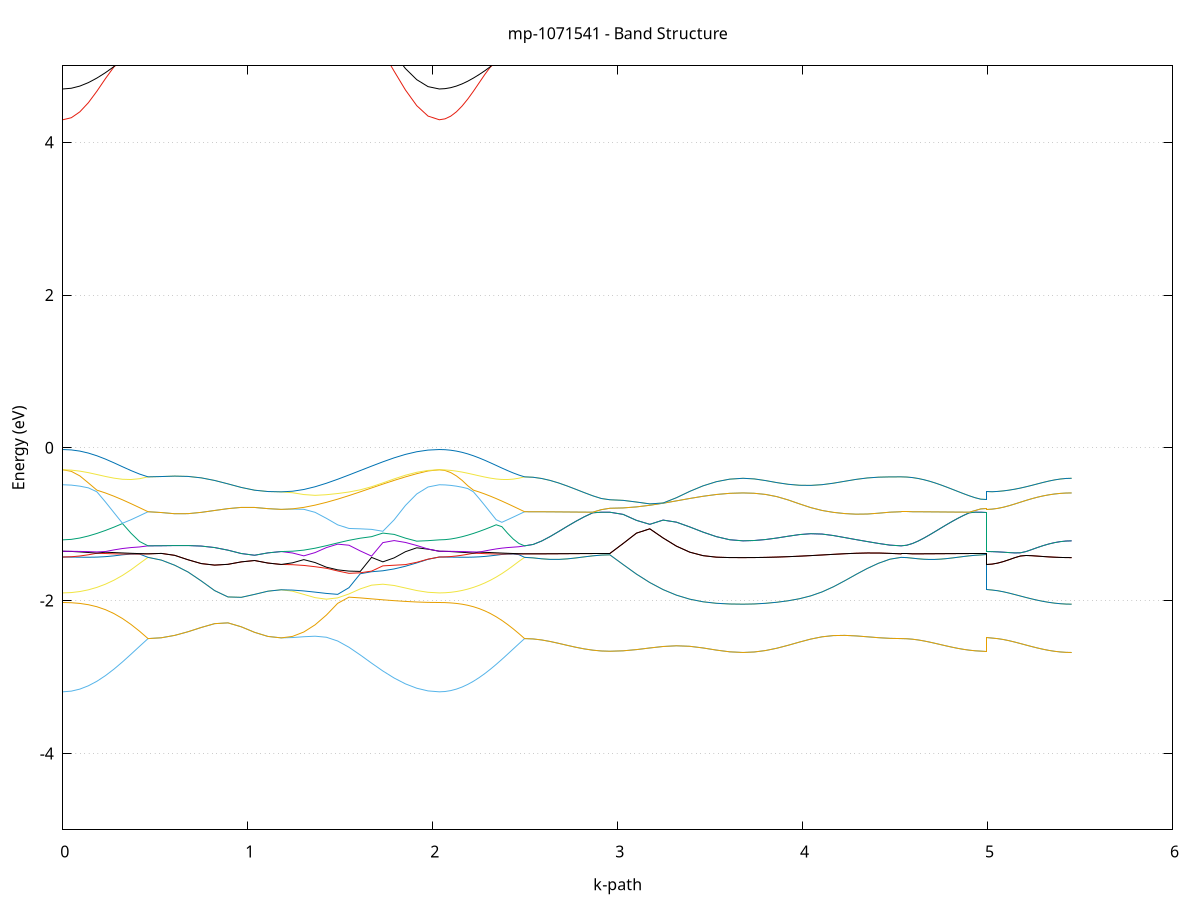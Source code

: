 set title 'mp-1071541 - Band Structure'
set xlabel 'k-path'
set ylabel 'Energy (eV)'
set grid y
set yrange [-5:5]
set terminal png size 800,600
set output 'mp-1071541_bands_gnuplot.png'
plot '-' using 1:2 with lines notitle, '-' using 1:2 with lines notitle, '-' using 1:2 with lines notitle, '-' using 1:2 with lines notitle, '-' using 1:2 with lines notitle, '-' using 1:2 with lines notitle, '-' using 1:2 with lines notitle, '-' using 1:2 with lines notitle, '-' using 1:2 with lines notitle, '-' using 1:2 with lines notitle, '-' using 1:2 with lines notitle, '-' using 1:2 with lines notitle, '-' using 1:2 with lines notitle, '-' using 1:2 with lines notitle, '-' using 1:2 with lines notitle, '-' using 1:2 with lines notitle, '-' using 1:2 with lines notitle, '-' using 1:2 with lines notitle, '-' using 1:2 with lines notitle, '-' using 1:2 with lines notitle, '-' using 1:2 with lines notitle, '-' using 1:2 with lines notitle, '-' using 1:2 with lines notitle, '-' using 1:2 with lines notitle, '-' using 1:2 with lines notitle, '-' using 1:2 with lines notitle, '-' using 1:2 with lines notitle, '-' using 1:2 with lines notitle, '-' using 1:2 with lines notitle, '-' using 1:2 with lines notitle, '-' using 1:2 with lines notitle, '-' using 1:2 with lines notitle, '-' using 1:2 with lines notitle, '-' using 1:2 with lines notitle, '-' using 1:2 with lines notitle, '-' using 1:2 with lines notitle
0.000000 -20.336766
0.046100 -20.336566
0.092199 -20.335866
0.138299 -20.334866
0.184398 -20.333466
0.230498 -20.331666
0.276598 -20.329666
0.322697 -20.327366
0.368797 -20.325166
0.414896 -20.323166
0.460996 -20.322166
0.460996 -20.322166
0.532993 -20.321566
0.604990 -20.319566
0.676988 -20.316766
0.748985 -20.319366
0.820982 -20.326966
0.892979 -20.337066
0.964976 -20.347266
1.036973 -20.355666
1.108971 -20.361166
1.180968 -20.363066
1.180968 -20.363066
1.242033 -20.362066
1.303098 -20.359066
1.364163 -20.354266
1.425229 -20.347866
1.486294 -20.340466
1.547359 -20.332666
1.608424 -20.326466
1.669490 -20.325066
1.730555 -20.327266
1.791620 -20.330166
1.852685 -20.332866
1.913750 -20.334966
1.974816 -20.336266
2.035881 -20.336766
2.035881 -20.336766
2.066614 -20.336666
2.097347 -20.336366
2.128080 -20.335866
2.158813 -20.335266
2.189546 -20.334466
2.220279 -20.333466
2.251012 -20.332266
2.281745 -20.331066
2.312478 -20.329666
2.343212 -20.328166
2.373945 -20.326666
2.404678 -20.325166
2.435411 -20.323766
2.466144 -20.322666
2.496877 -20.322166
2.496877 -20.322166
2.542977 -20.323166
2.589076 -20.325266
2.635176 -20.327766
2.681275 -20.330166
2.727375 -20.332366
2.773475 -20.334266
2.819574 -20.335766
2.865674 -20.336966
2.911773 -20.337666
2.957873 -20.337866
2.957873 -20.337866
3.029870 -20.337166
3.101867 -20.335266
3.173864 -20.332166
3.245862 -20.328166
3.317859 -20.323866
3.389856 -20.328566
3.461853 -20.340066
3.533850 -20.349066
3.605847 -20.354866
3.677845 -20.356866
3.677845 -20.356866
3.738910 -20.355866
3.799975 -20.353166
3.861040 -20.348766
3.922105 -20.343166
3.983171 -20.336566
4.044236 -20.330266
4.105301 -20.325666
4.166366 -20.323966
4.227432 -20.323566
4.288497 -20.323466
4.349562 -20.323166
4.410627 -20.322766
4.471693 -20.322366
4.532758 -20.322166
4.532758 -20.322166
4.563491 -20.322666
4.594224 -20.323766
4.624957 -20.325266
4.655690 -20.326866
4.686423 -20.328566
4.717156 -20.330166
4.747889 -20.331666
4.778622 -20.333066
4.809355 -20.334266
4.840088 -20.335366
4.870822 -20.336266
4.901555 -20.336966
4.932288 -20.337466
4.963021 -20.337766
4.993754 -20.337866
4.993754 -20.363066
5.024487 -20.362966
5.055220 -20.362766
5.085953 -20.362466
5.116686 -20.362066
5.147419 -20.361566
5.178152 -20.361066
5.208885 -20.360466
5.239618 -20.359766
5.270351 -20.359166
5.301085 -20.358566
5.331818 -20.357966
5.362551 -20.357466
5.393284 -20.357166
5.424017 -20.356866
5.454750 -20.356866
e
0.000000 -20.336766
0.046100 -20.336566
0.092199 -20.335866
0.138299 -20.334766
0.184398 -20.333266
0.230498 -20.331466
0.276598 -20.329466
0.322697 -20.327166
0.368797 -20.324866
0.414896 -20.322966
0.460996 -20.322166
0.460996 -20.322166
0.532993 -20.321566
0.604990 -20.319566
0.676988 -20.316766
0.748985 -20.319366
0.820982 -20.326966
0.892979 -20.337066
0.964976 -20.347266
1.036973 -20.355666
1.108971 -20.361166
1.180968 -20.363066
1.180968 -20.363066
1.242033 -20.361966
1.303098 -20.358866
1.364163 -20.353766
1.425229 -20.347066
1.486294 -20.339166
1.547359 -20.330866
1.608424 -20.324266
1.669490 -20.323966
1.730555 -20.326866
1.791620 -20.329966
1.852685 -20.332766
1.913750 -20.334966
1.974816 -20.336266
2.035881 -20.336766
2.035881 -20.336766
2.066614 -20.336666
2.097347 -20.336366
2.128080 -20.335866
2.158813 -20.335166
2.189546 -20.334366
2.220279 -20.333266
2.251012 -20.332166
2.281745 -20.330866
2.312478 -20.329466
2.343212 -20.327966
2.373945 -20.326366
2.404678 -20.324866
2.435411 -20.323566
2.466144 -20.322566
2.496877 -20.322166
2.496877 -20.322166
2.542977 -20.323166
2.589076 -20.325266
2.635176 -20.327766
2.681275 -20.330166
2.727375 -20.332366
2.773475 -20.334266
2.819574 -20.335766
2.865674 -20.336966
2.911773 -20.337666
2.957873 -20.337866
2.957873 -20.337866
3.029870 -20.337166
3.101867 -20.335266
3.173864 -20.332166
3.245862 -20.328166
3.317859 -20.323866
3.389856 -20.328566
3.461853 -20.340066
3.533850 -20.349066
3.605847 -20.354866
3.677845 -20.356866
3.677845 -20.356866
3.738910 -20.355866
3.799975 -20.353166
3.861040 -20.348766
3.922105 -20.343166
3.983171 -20.336566
4.044236 -20.330266
4.105301 -20.325666
4.166366 -20.323966
4.227432 -20.323566
4.288497 -20.323466
4.349562 -20.323166
4.410627 -20.322766
4.471693 -20.322366
4.532758 -20.322166
4.532758 -20.322166
4.563491 -20.322666
4.594224 -20.323766
4.624957 -20.325266
4.655690 -20.326866
4.686423 -20.328566
4.717156 -20.330166
4.747889 -20.331666
4.778622 -20.333066
4.809355 -20.334266
4.840088 -20.335366
4.870822 -20.336266
4.901555 -20.336966
4.932288 -20.337466
4.963021 -20.337766
4.993754 -20.337866
4.993754 -20.363066
5.024487 -20.362966
5.055220 -20.362766
5.085953 -20.362466
5.116686 -20.362066
5.147419 -20.361566
5.178152 -20.361066
5.208885 -20.360466
5.239618 -20.359766
5.270351 -20.359166
5.301085 -20.358566
5.331818 -20.357966
5.362551 -20.357466
5.393284 -20.357166
5.424017 -20.356866
5.454750 -20.356866
e
0.000000 -20.298366
0.046100 -20.298566
0.092199 -20.299266
0.138299 -20.300466
0.184398 -20.301966
0.230498 -20.303866
0.276598 -20.305966
0.322697 -20.308266
0.368797 -20.310566
0.414896 -20.312566
0.460996 -20.313366
0.460996 -20.313366
0.532993 -20.313466
0.604990 -20.313966
0.676988 -20.315266
0.748985 -20.312566
0.820982 -20.308366
0.892979 -20.304366
0.964976 -20.303066
1.036973 -20.303066
1.108971 -20.303066
1.180968 -20.303066
1.180968 -20.303066
1.242033 -20.303166
1.303098 -20.303566
1.364163 -20.304566
1.425229 -20.306266
1.486294 -20.308866
1.547359 -20.311666
1.608424 -20.312766
1.669490 -20.308166
1.730555 -20.302666
1.791620 -20.300066
1.852685 -20.299166
1.913750 -20.298666
1.974816 -20.298466
2.035881 -20.298366
2.035881 -20.298366
2.066614 -20.298466
2.097347 -20.298766
2.128080 -20.299266
2.158813 -20.299966
2.189546 -20.300866
2.220279 -20.301966
2.251012 -20.303166
2.281745 -20.304566
2.312478 -20.305966
2.343212 -20.307466
2.373945 -20.309066
2.404678 -20.310566
2.435411 -20.311966
2.466144 -20.312966
2.496877 -20.313366
2.496877 -20.313366
2.542977 -20.312366
2.589076 -20.310266
2.635176 -20.307766
2.681275 -20.305366
2.727375 -20.303166
2.773475 -20.301166
2.819574 -20.299666
2.865674 -20.298466
2.911773 -20.297766
2.957873 -20.297566
2.957873 -20.297566
3.029870 -20.297466
3.101867 -20.297166
3.173864 -20.296766
3.245862 -20.302966
3.317859 -20.315866
3.389856 -20.319466
3.461853 -20.315466
3.533850 -20.312166
3.605847 -20.310066
3.677845 -20.309366
3.677845 -20.309366
3.738910 -20.309666
3.799975 -20.310466
3.861040 -20.311566
3.922105 -20.312766
3.983171 -20.313866
4.044236 -20.313966
4.105301 -20.312266
4.166366 -20.308966
4.227432 -20.307666
4.288497 -20.308466
4.349562 -20.310066
4.410627 -20.311666
4.471693 -20.312866
4.532758 -20.313366
4.532758 -20.313366
4.563491 -20.312866
4.594224 -20.311766
4.624957 -20.310266
4.655690 -20.308566
4.686423 -20.306966
4.717156 -20.305366
4.747889 -20.303866
4.778622 -20.302466
4.809355 -20.301166
4.840088 -20.300166
4.870822 -20.299166
4.901555 -20.298466
4.932288 -20.297966
4.963021 -20.297666
4.993754 -20.297566
4.993754 -20.303066
5.024487 -20.303066
5.055220 -20.303266
5.085953 -20.303566
5.116686 -20.303966
5.147419 -20.304466
5.178152 -20.305066
5.208885 -20.305666
5.239618 -20.306366
5.270351 -20.306966
5.301085 -20.307666
5.331818 -20.308166
5.362551 -20.308666
5.393284 -20.309066
5.424017 -20.309266
5.454750 -20.309366
e
0.000000 -20.298366
0.046100 -20.298566
0.092199 -20.299266
0.138299 -20.300366
0.184398 -20.301866
0.230498 -20.303666
0.276598 -20.305766
0.322697 -20.308066
0.368797 -20.310366
0.414896 -20.312366
0.460996 -20.313366
0.460996 -20.313366
0.532993 -20.313466
0.604990 -20.313966
0.676988 -20.315266
0.748985 -20.312566
0.820982 -20.308366
0.892979 -20.304366
0.964976 -20.303066
1.036973 -20.303066
1.108971 -20.303066
1.180968 -20.303066
1.180968 -20.303066
1.242033 -20.303066
1.303098 -20.303266
1.364163 -20.303866
1.425229 -20.305266
1.486294 -20.307566
1.547359 -20.310166
1.608424 -20.311366
1.669490 -20.308066
1.730555 -20.302566
1.791620 -20.299966
1.852685 -20.299066
1.913750 -20.298666
1.974816 -20.298466
2.035881 -20.298366
2.035881 -20.298366
2.066614 -20.298466
2.097347 -20.298766
2.128080 -20.299266
2.158813 -20.299966
2.189546 -20.300766
2.220279 -20.301866
2.251012 -20.303066
2.281745 -20.304366
2.312478 -20.305766
2.343212 -20.307266
2.373945 -20.308866
2.404678 -20.310366
2.435411 -20.311766
2.466144 -20.312866
2.496877 -20.313366
2.496877 -20.313366
2.542977 -20.312366
2.589076 -20.310266
2.635176 -20.307766
2.681275 -20.305366
2.727375 -20.303166
2.773475 -20.301166
2.819574 -20.299666
2.865674 -20.298466
2.911773 -20.297766
2.957873 -20.297566
2.957873 -20.297566
3.029870 -20.297466
3.101867 -20.297166
3.173864 -20.296766
3.245862 -20.302966
3.317859 -20.315866
3.389856 -20.319466
3.461853 -20.315466
3.533850 -20.312166
3.605847 -20.310066
3.677845 -20.309366
3.677845 -20.309366
3.738910 -20.309666
3.799975 -20.310466
3.861040 -20.311566
3.922105 -20.312766
3.983171 -20.313866
4.044236 -20.313966
4.105301 -20.312266
4.166366 -20.308966
4.227432 -20.307666
4.288497 -20.308466
4.349562 -20.310066
4.410627 -20.311666
4.471693 -20.312866
4.532758 -20.313366
4.532758 -20.313366
4.563491 -20.312866
4.594224 -20.311766
4.624957 -20.310266
4.655690 -20.308566
4.686423 -20.306966
4.717156 -20.305366
4.747889 -20.303866
4.778622 -20.302466
4.809355 -20.301166
4.840088 -20.300166
4.870822 -20.299166
4.901555 -20.298466
4.932288 -20.297966
4.963021 -20.297666
4.993754 -20.297566
4.993754 -20.303066
5.024487 -20.303066
5.055220 -20.303266
5.085953 -20.303566
5.116686 -20.303966
5.147419 -20.304466
5.178152 -20.305066
5.208885 -20.305666
5.239618 -20.306366
5.270351 -20.306966
5.301085 -20.307666
5.331818 -20.308166
5.362551 -20.308666
5.393284 -20.309066
5.424017 -20.309266
5.454750 -20.309366
e
0.000000 -20.276466
0.046100 -20.276366
0.092199 -20.276266
0.138299 -20.276166
0.184398 -20.275966
0.230498 -20.275666
0.276598 -20.275466
0.322697 -20.275066
0.368797 -20.274766
0.414896 -20.274366
0.460996 -20.273966
0.460996 -20.273966
0.532993 -20.275866
0.604990 -20.280966
0.676988 -20.288266
0.748985 -20.295566
0.820982 -20.300066
0.892979 -20.301766
0.964976 -20.299866
1.036973 -20.296866
1.108971 -20.294866
1.180968 -20.294266
1.180968 -20.294266
1.242033 -20.294566
1.303098 -20.295666
1.364163 -20.297066
1.425229 -20.298266
1.486294 -20.298866
1.547359 -20.298866
1.608424 -20.298566
1.669490 -20.297866
1.730555 -20.295866
1.791620 -20.290866
1.852685 -20.285066
1.913750 -20.280466
1.974816 -20.277466
2.035881 -20.276466
2.035881 -20.276466
2.066614 -20.276366
2.097347 -20.276366
2.128080 -20.276266
2.158813 -20.276166
2.189546 -20.276066
2.220279 -20.275966
2.251012 -20.275766
2.281745 -20.275666
2.312478 -20.275466
2.343212 -20.275166
2.373945 -20.274966
2.404678 -20.274766
2.435411 -20.274466
2.466144 -20.274266
2.496877 -20.273966
2.496877 -20.273966
2.542977 -20.273966
2.589076 -20.273966
2.635176 -20.273966
2.681275 -20.273966
2.727375 -20.273966
2.773475 -20.273966
2.819574 -20.273966
2.865674 -20.273966
2.911773 -20.273966
2.957873 -20.273966
2.957873 -20.273966
3.029870 -20.276066
3.101867 -20.282066
3.173864 -20.291366
3.245862 -20.296366
3.317859 -20.295766
3.389856 -20.295266
3.461853 -20.294866
3.533850 -20.294566
3.605847 -20.294466
3.677845 -20.294366
3.677845 -20.294366
3.738910 -20.294466
3.799975 -20.294566
3.861040 -20.294766
3.922105 -20.295266
3.983171 -20.295966
4.044236 -20.296866
4.105301 -20.297466
4.166366 -20.296866
4.227432 -20.293066
4.288497 -20.287466
4.349562 -20.282066
4.410627 -20.277666
4.471693 -20.274966
4.532758 -20.273966
4.532758 -20.273966
4.563491 -20.273966
4.594224 -20.273966
4.624957 -20.273966
4.655690 -20.273966
4.686423 -20.273966
4.717156 -20.273966
4.747889 -20.273966
4.778622 -20.273966
4.809355 -20.273966
4.840088 -20.273966
4.870822 -20.273966
4.901555 -20.273966
4.932288 -20.273966
4.963021 -20.273966
4.993754 -20.273966
4.993754 -20.294266
5.024487 -20.294266
5.055220 -20.294266
5.085953 -20.294266
5.116686 -20.294266
5.147419 -20.294266
5.178152 -20.294266
5.208885 -20.294266
5.239618 -20.294366
5.270351 -20.294366
5.301085 -20.294366
5.331818 -20.294366
5.362551 -20.294366
5.393284 -20.294366
5.424017 -20.294366
5.454750 -20.294366
e
0.000000 -20.271566
0.046100 -20.271666
0.092199 -20.271766
0.138299 -20.271866
0.184398 -20.272066
0.230498 -20.272266
0.276598 -20.272566
0.322697 -20.272966
0.368797 -20.273266
0.414896 -20.273666
0.460996 -20.273966
0.460996 -20.273966
0.532993 -20.275866
0.604990 -20.280966
0.676988 -20.288266
0.748985 -20.295566
0.820982 -20.300066
0.892979 -20.301766
0.964976 -20.299866
1.036973 -20.296866
1.108971 -20.294866
1.180968 -20.294266
1.180968 -20.294266
1.242033 -20.294566
1.303098 -20.295366
1.364163 -20.296466
1.425229 -20.297266
1.486294 -20.297666
1.547359 -20.297666
1.608424 -20.297166
1.669490 -20.296066
1.730555 -20.292966
1.791620 -20.287166
1.852685 -20.280966
1.913750 -20.275866
1.974816 -20.272666
2.035881 -20.271566
2.035881 -20.271566
2.066614 -20.271666
2.097347 -20.271666
2.128080 -20.271766
2.158813 -20.271866
2.189546 -20.271966
2.220279 -20.272066
2.251012 -20.272266
2.281745 -20.272366
2.312478 -20.272566
2.343212 -20.272766
2.373945 -20.273066
2.404678 -20.273266
2.435411 -20.273466
2.466144 -20.273766
2.496877 -20.273966
2.496877 -20.273966
2.542977 -20.273966
2.589076 -20.273966
2.635176 -20.273966
2.681275 -20.273966
2.727375 -20.273966
2.773475 -20.273966
2.819574 -20.273966
2.865674 -20.273966
2.911773 -20.273966
2.957873 -20.273966
2.957873 -20.273966
3.029870 -20.276066
3.101867 -20.282066
3.173864 -20.291366
3.245862 -20.296366
3.317859 -20.295766
3.389856 -20.295266
3.461853 -20.294866
3.533850 -20.294566
3.605847 -20.294466
3.677845 -20.294366
3.677845 -20.294366
3.738910 -20.294466
3.799975 -20.294566
3.861040 -20.294766
3.922105 -20.295266
3.983171 -20.295966
4.044236 -20.296866
4.105301 -20.297466
4.166366 -20.296866
4.227432 -20.293066
4.288497 -20.287466
4.349562 -20.282066
4.410627 -20.277666
4.471693 -20.274966
4.532758 -20.273966
4.532758 -20.273966
4.563491 -20.273966
4.594224 -20.273966
4.624957 -20.273966
4.655690 -20.273966
4.686423 -20.273966
4.717156 -20.273966
4.747889 -20.273966
4.778622 -20.273966
4.809355 -20.273966
4.840088 -20.273966
4.870822 -20.273966
4.901555 -20.273966
4.932288 -20.273966
4.963021 -20.273966
4.993754 -20.273966
4.993754 -20.294266
5.024487 -20.294266
5.055220 -20.294266
5.085953 -20.294266
5.116686 -20.294266
5.147419 -20.294266
5.178152 -20.294266
5.208885 -20.294266
5.239618 -20.294366
5.270351 -20.294366
5.301085 -20.294366
5.331818 -20.294366
5.362551 -20.294366
5.393284 -20.294366
5.424017 -20.294366
5.454750 -20.294366
e
0.000000 -13.324966
0.046100 -13.322466
0.092199 -13.315066
0.138299 -13.302966
0.184398 -13.286266
0.230498 -13.265566
0.276598 -13.241266
0.322697 -13.213866
0.368797 -13.184166
0.414896 -13.152866
0.460996 -13.120966
0.460996 -13.120966
0.532993 -13.116066
0.604990 -13.102066
0.676988 -13.080366
0.748985 -13.054066
0.820982 -13.026866
0.892979 -13.003766
0.964976 -12.989166
1.036973 -12.983066
1.108971 -12.981666
1.180968 -12.981466
1.180968 -12.981466
1.242033 -12.982666
1.303098 -12.987266
1.364163 -12.998066
1.425229 -13.018566
1.486294 -13.049266
1.547359 -13.087566
1.608424 -13.129866
1.669490 -13.173166
1.730555 -13.214466
1.791620 -13.251566
1.852685 -13.282466
1.913750 -13.305666
1.974816 -13.320066
2.035881 -13.324966
2.035881 -13.324966
2.066614 -13.323866
2.097347 -13.320566
2.128080 -13.315066
2.158813 -13.307466
2.189546 -13.297866
2.220279 -13.286266
2.251012 -13.272966
2.281745 -13.257866
2.312478 -13.241266
2.343212 -13.223266
2.373945 -13.204166
2.404678 -13.184166
2.435411 -13.163466
2.466144 -13.142266
2.496877 -13.120966
2.496877 -13.120966
2.542977 -13.121366
2.589076 -13.122466
2.635176 -13.124166
2.681275 -13.126266
2.727375 -13.128566
2.773475 -13.130766
2.819574 -13.132766
2.865674 -13.134366
2.911773 -13.135266
2.957873 -13.135666
2.957873 -13.135666
3.029870 -13.130466
3.101867 -13.115466
3.173864 -13.092066
3.245862 -13.062466
3.317859 -13.029466
3.389856 -12.996366
3.461853 -12.966366
3.533850 -12.942566
3.605847 -12.927166
3.677845 -12.923366
3.677845 -12.923366
3.738910 -12.930066
3.799975 -12.939966
3.861040 -12.952866
3.922105 -12.968766
3.983171 -12.987166
4.044236 -13.007266
4.105301 -13.028166
4.166366 -13.048966
4.227432 -13.068666
4.288497 -13.086266
4.349562 -13.100866
4.410627 -13.111866
4.471693 -13.118666
4.532758 -13.120966
4.532758 -13.120966
4.563491 -13.121166
4.594224 -13.121666
4.624957 -13.122466
4.655690 -13.123566
4.686423 -13.124866
4.717156 -13.126266
4.747889 -13.127766
4.778622 -13.129266
4.809355 -13.130766
4.840088 -13.132166
4.870822 -13.133366
4.901555 -13.134366
4.932288 -13.135066
4.963021 -13.135466
4.993754 -13.135666
4.993754 -12.981466
5.024487 -12.981166
5.055220 -12.980166
5.085953 -12.978566
5.116686 -12.976366
5.147419 -12.973566
5.178152 -12.970166
5.208885 -12.966266
5.239618 -12.961866
5.270351 -12.957066
5.301085 -12.951966
5.331818 -12.946466
5.362551 -12.940666
5.393284 -12.934766
5.424017 -12.928766
5.454750 -12.923366
e
0.000000 -12.962366
0.046100 -12.963066
0.092199 -12.965566
0.138299 -12.970266
0.184398 -12.978466
0.230498 -12.991266
0.276598 -13.009266
0.322697 -13.032366
0.368797 -13.059566
0.414896 -13.089466
0.460996 -13.120966
0.460996 -13.120966
0.532993 -13.116066
0.604990 -13.102066
0.676988 -13.080366
0.748985 -13.054066
0.820982 -13.026866
0.892979 -13.003766
0.964976 -12.989166
1.036973 -12.983066
1.108971 -12.981666
1.180968 -12.981466
1.180968 -12.981466
1.242033 -12.979766
1.303098 -12.974666
1.364163 -12.966466
1.425229 -12.955566
1.486294 -12.942966
1.547359 -12.930166
1.608424 -12.923366
1.669490 -12.928066
1.730555 -12.936466
1.791620 -12.944866
1.852685 -12.952166
1.913750 -12.957766
1.974816 -12.961166
2.035881 -12.962366
2.035881 -12.962366
2.066614 -12.962666
2.097347 -12.963666
2.128080 -12.965566
2.158813 -12.968366
2.189546 -12.972566
2.220279 -12.978466
2.251012 -12.986466
2.281745 -12.996666
2.312478 -13.009266
2.343212 -13.024166
2.373945 -13.041066
2.404678 -13.059566
2.435411 -13.079266
2.466144 -13.099866
2.496877 -13.120966
2.496877 -13.120966
2.542977 -13.121366
2.589076 -13.122466
2.635176 -13.124166
2.681275 -13.126266
2.727375 -13.128566
2.773475 -13.130766
2.819574 -13.132766
2.865674 -13.134366
2.911773 -13.135266
2.957873 -13.135666
2.957873 -13.135666
3.029870 -13.130466
3.101867 -13.115466
3.173864 -13.092066
3.245862 -13.062466
3.317859 -13.029466
3.389856 -12.996366
3.461853 -12.966366
3.533850 -12.942566
3.605847 -12.927166
3.677845 -12.923366
3.677845 -12.923366
3.738910 -12.930066
3.799975 -12.939966
3.861040 -12.952866
3.922105 -12.968766
3.983171 -12.987166
4.044236 -13.007266
4.105301 -13.028166
4.166366 -13.048966
4.227432 -13.068666
4.288497 -13.086266
4.349562 -13.100866
4.410627 -13.111866
4.471693 -13.118666
4.532758 -13.120966
4.532758 -13.120966
4.563491 -13.121166
4.594224 -13.121666
4.624957 -13.122466
4.655690 -13.123566
4.686423 -13.124866
4.717156 -13.126266
4.747889 -13.127766
4.778622 -13.129266
4.809355 -13.130766
4.840088 -13.132166
4.870822 -13.133366
4.901555 -13.134366
4.932288 -13.135066
4.963021 -13.135466
4.993754 -13.135666
4.993754 -12.981466
5.024487 -12.981166
5.055220 -12.980166
5.085953 -12.978566
5.116686 -12.976366
5.147419 -12.973566
5.178152 -12.970166
5.208885 -12.966266
5.239618 -12.961866
5.270351 -12.957066
5.301085 -12.951966
5.331818 -12.946466
5.362551 -12.940666
5.393284 -12.934766
5.424017 -12.928766
5.454750 -12.923366
e
0.000000 -12.834666
0.046100 -12.836366
0.092199 -12.841166
0.138299 -12.848166
0.184398 -12.855966
0.230498 -12.862866
0.276598 -12.867666
0.322697 -12.869966
0.368797 -12.869866
0.414896 -12.868066
0.460996 -12.864966
0.460996 -12.864966
0.532993 -12.866566
0.604990 -12.870866
0.676988 -12.877266
0.748985 -12.884366
0.820982 -12.890066
0.892979 -12.891466
0.964976 -12.886466
1.036973 -12.876966
1.108971 -12.868366
1.180968 -12.864966
1.180968 -12.864966
1.242033 -12.867966
1.303098 -12.875666
1.364163 -12.884566
1.425229 -12.889966
1.486294 -12.889966
1.547359 -12.897566
1.608424 -12.898866
1.669490 -12.888666
1.730555 -12.874966
1.791620 -12.861766
1.852685 -12.850466
1.913750 -12.841866
1.974816 -12.836566
2.035881 -12.834666
2.035881 -12.834666
2.066614 -12.835466
2.097347 -12.837666
2.128080 -12.841166
2.158813 -12.845666
2.189546 -12.850766
2.220279 -12.855966
2.251012 -12.860766
2.281745 -12.864766
2.312478 -12.867666
2.343212 -12.869466
2.373945 -12.870166
2.404678 -12.869866
2.435411 -12.868866
2.466144 -12.867166
2.496877 -12.864966
2.496877 -12.864966
2.542977 -12.864566
2.589076 -12.863366
2.635176 -12.861566
2.681275 -12.859266
2.727375 -12.856766
2.773475 -12.854266
2.819574 -12.852166
2.865674 -12.850366
2.911773 -12.849266
2.957873 -12.848966
2.957873 -12.848966
3.029870 -12.850766
3.101867 -12.855966
3.173864 -12.864166
3.245862 -12.874566
3.317859 -12.886066
3.389856 -12.897566
3.461853 -12.907966
3.533850 -12.916266
3.605847 -12.921566
3.677845 -12.921866
3.677845 -12.921866
3.738910 -12.916966
3.799975 -12.912366
3.861040 -12.907966
3.922105 -12.903366
3.983171 -12.898466
4.044236 -12.893266
4.105301 -12.888066
4.166366 -12.882866
4.227432 -12.877966
4.288497 -12.873666
4.349562 -12.869966
4.410627 -12.867266
4.471693 -12.865566
4.532758 -12.864966
4.532758 -12.864966
4.563491 -12.864866
4.594224 -12.864266
4.624957 -12.863366
4.655690 -12.862266
4.686423 -12.860866
4.717156 -12.859266
4.747889 -12.857566
4.778622 -12.855966
4.809355 -12.854266
4.840088 -12.852766
4.870822 -12.851466
4.901555 -12.850366
4.932288 -12.849566
4.963021 -12.849066
4.993754 -12.848966
4.993754 -12.864966
5.024487 -12.865266
5.055220 -12.866266
5.085953 -12.867766
5.116686 -12.869866
5.147419 -12.872666
5.178152 -12.875866
5.208885 -12.879666
5.239618 -12.883866
5.270351 -12.888566
5.301085 -12.893666
5.331818 -12.899066
5.362551 -12.904666
5.393284 -12.910566
5.424017 -12.916466
5.454750 -12.921866
e
0.000000 -12.834666
0.046100 -12.835166
0.092199 -12.836366
0.138299 -12.838466
0.184398 -12.841266
0.230498 -12.844566
0.276598 -12.848466
0.322697 -12.852666
0.368797 -12.856966
0.414896 -12.861166
0.460996 -12.864966
0.460996 -12.864966
0.532993 -12.866566
0.604990 -12.870866
0.676988 -12.877266
0.748985 -12.884366
0.820982 -12.890066
0.892979 -12.891466
0.964976 -12.886466
1.036973 -12.876966
1.108971 -12.868366
1.180968 -12.864966
1.180968 -12.864966
1.242033 -12.866066
1.303098 -12.869466
1.364163 -12.874866
1.425229 -12.881866
1.486294 -12.889866
1.547359 -12.885366
1.608424 -12.877966
1.669490 -12.869266
1.730555 -12.860366
1.791620 -12.851966
1.852685 -12.844766
1.913750 -12.839266
1.974816 -12.835866
2.035881 -12.834666
2.035881 -12.834666
2.066614 -12.834866
2.097347 -12.835466
2.128080 -12.836366
2.158813 -12.837666
2.189546 -12.839266
2.220279 -12.841266
2.251012 -12.843466
2.281745 -12.845866
2.312478 -12.848466
2.343212 -12.851266
2.373945 -12.854066
2.404678 -12.856966
2.435411 -12.859866
2.466144 -12.862566
2.496877 -12.864966
2.496877 -12.864966
2.542977 -12.864566
2.589076 -12.863366
2.635176 -12.861566
2.681275 -12.859266
2.727375 -12.856766
2.773475 -12.854266
2.819574 -12.852166
2.865674 -12.850366
2.911773 -12.849266
2.957873 -12.848966
2.957873 -12.848966
3.029870 -12.850766
3.101867 -12.855966
3.173864 -12.864166
3.245862 -12.874566
3.317859 -12.886066
3.389856 -12.897566
3.461853 -12.907966
3.533850 -12.916266
3.605847 -12.921566
3.677845 -12.921866
3.677845 -12.921866
3.738910 -12.916966
3.799975 -12.912366
3.861040 -12.907966
3.922105 -12.903366
3.983171 -12.898466
4.044236 -12.893266
4.105301 -12.888066
4.166366 -12.882866
4.227432 -12.877966
4.288497 -12.873666
4.349562 -12.869966
4.410627 -12.867266
4.471693 -12.865566
4.532758 -12.864966
4.532758 -12.864966
4.563491 -12.864866
4.594224 -12.864266
4.624957 -12.863366
4.655690 -12.862266
4.686423 -12.860866
4.717156 -12.859266
4.747889 -12.857566
4.778622 -12.855966
4.809355 -12.854266
4.840088 -12.852766
4.870822 -12.851466
4.901555 -12.850366
4.932288 -12.849566
4.963021 -12.849066
4.993754 -12.848966
4.993754 -12.864966
5.024487 -12.865266
5.055220 -12.866266
5.085953 -12.867766
5.116686 -12.869866
5.147419 -12.872666
5.178152 -12.875866
5.208885 -12.879666
5.239618 -12.883866
5.270351 -12.888566
5.301085 -12.893666
5.331818 -12.899066
5.362551 -12.904666
5.393284 -12.910566
5.424017 -12.916466
5.454750 -12.921866
e
0.000000 -3.194066
0.046100 -3.185066
0.092199 -3.158566
0.138299 -3.115066
0.184398 -3.055866
0.230498 -2.982466
0.276598 -2.897166
0.322697 -2.802566
0.368797 -2.701966
0.414896 -2.598866
0.460996 -2.497166
0.460996 -2.497166
0.532993 -2.486366
0.604990 -2.455266
0.676988 -2.407666
0.748985 -2.351266
0.820982 -2.301666
0.892979 -2.291366
0.964976 -2.342966
1.036973 -2.415366
1.108971 -2.468866
1.180968 -2.487966
1.180968 -2.487966
1.242033 -2.483466
1.303098 -2.472866
1.364163 -2.465966
1.425229 -2.479666
1.486294 -2.528766
1.547359 -2.610666
1.608424 -2.711666
1.669490 -2.818466
1.730555 -2.921466
1.791620 -3.013566
1.852685 -3.089966
1.913750 -3.146966
1.974816 -3.182166
2.035881 -3.194066
2.035881 -3.194066
2.066614 -3.190066
2.097347 -3.178166
2.128080 -3.158566
2.158813 -3.131366
2.189546 -3.096966
2.220279 -3.055866
2.251012 -3.008366
2.281745 -2.955266
2.312478 -2.897166
2.343212 -2.834966
2.373945 -2.769566
2.404678 -2.701966
2.435411 -2.633266
2.466144 -2.564666
2.496877 -2.497166
2.496877 -2.497166
2.542977 -2.501766
2.589076 -2.515066
2.635176 -2.535166
2.681275 -2.559566
2.727375 -2.585566
2.773475 -2.610466
2.819574 -2.632166
2.865674 -2.648866
2.911773 -2.659366
2.957873 -2.662966
2.957873 -2.662966
3.029870 -2.657166
3.101867 -2.641366
3.173864 -2.620066
3.245862 -2.600666
3.317859 -2.591466
3.389856 -2.598266
3.461853 -2.619866
3.533850 -2.647766
3.605847 -2.670466
3.677845 -2.679066
3.677845 -2.679066
3.738910 -2.672566
3.799975 -2.653466
3.861040 -2.623166
3.922105 -2.584766
3.983171 -2.542766
4.044236 -2.503666
4.105301 -2.473966
4.166366 -2.457966
4.227432 -2.455166
4.288497 -2.462066
4.349562 -2.473666
4.410627 -2.485566
4.471693 -2.494066
4.532758 -2.497166
4.532758 -2.497166
4.563491 -2.499266
4.594224 -2.505366
4.624957 -2.515066
4.655690 -2.527866
4.686423 -2.542966
4.717156 -2.559566
4.747889 -2.576866
4.778622 -2.594066
4.809355 -2.610466
4.840088 -2.625466
4.870822 -2.638366
4.901555 -2.648866
4.932288 -2.656666
4.963021 -2.661366
4.993754 -2.662966
4.993754 -2.487966
5.024487 -2.490466
5.055220 -2.497966
5.085953 -2.509666
5.116686 -2.524966
5.147419 -2.542866
5.178152 -2.562366
5.208885 -2.582366
5.239618 -2.602066
5.270351 -2.620566
5.301085 -2.637366
5.331818 -2.651866
5.362551 -2.663566
5.393284 -2.672066
5.424017 -2.677366
5.454750 -2.679066
e
0.000000 -2.024866
0.046100 -2.027766
0.092199 -2.036866
0.138299 -2.053666
0.184398 -2.080166
0.230498 -2.118466
0.276598 -2.169866
0.322697 -2.234666
0.368797 -2.312166
0.414896 -2.400466
0.460996 -2.497166
0.460996 -2.497166
0.532993 -2.486366
0.604990 -2.455266
0.676988 -2.407666
0.748985 -2.351266
0.820982 -2.301666
0.892979 -2.291366
0.964976 -2.342966
1.036973 -2.415366
1.108971 -2.468866
1.180968 -2.487966
1.180968 -2.487966
1.242033 -2.468566
1.303098 -2.411066
1.364163 -2.316966
1.425229 -2.189366
1.486294 -2.035766
1.547359 -1.954766
1.608424 -1.964366
1.669490 -1.977166
1.730555 -1.989466
1.791620 -2.000766
1.852685 -2.010566
1.913750 -2.018266
1.974816 -2.023266
2.035881 -2.024866
2.035881 -2.024866
2.066614 -2.026166
2.097347 -2.030066
2.128080 -2.036866
2.158813 -2.047066
2.189546 -2.061266
2.220279 -2.080166
2.251012 -2.104266
2.281745 -2.134166
2.312478 -2.169866
2.343212 -2.211566
2.373945 -2.259166
2.404678 -2.312166
2.435411 -2.369966
2.466144 -2.431966
2.496877 -2.497166
2.496877 -2.497166
2.542977 -2.501766
2.589076 -2.515066
2.635176 -2.535166
2.681275 -2.559566
2.727375 -2.585566
2.773475 -2.610466
2.819574 -2.632166
2.865674 -2.648866
2.911773 -2.659366
2.957873 -2.662966
2.957873 -2.662966
3.029870 -2.657166
3.101867 -2.641366
3.173864 -2.620066
3.245862 -2.600666
3.317859 -2.591466
3.389856 -2.598266
3.461853 -2.619866
3.533850 -2.647766
3.605847 -2.670466
3.677845 -2.679066
3.677845 -2.679066
3.738910 -2.672566
3.799975 -2.653466
3.861040 -2.623166
3.922105 -2.584766
3.983171 -2.542766
4.044236 -2.503666
4.105301 -2.473966
4.166366 -2.457966
4.227432 -2.455166
4.288497 -2.462066
4.349562 -2.473666
4.410627 -2.485566
4.471693 -2.494066
4.532758 -2.497166
4.532758 -2.497166
4.563491 -2.499266
4.594224 -2.505366
4.624957 -2.515066
4.655690 -2.527866
4.686423 -2.542966
4.717156 -2.559566
4.747889 -2.576866
4.778622 -2.594066
4.809355 -2.610466
4.840088 -2.625466
4.870822 -2.638366
4.901555 -2.648866
4.932288 -2.656666
4.963021 -2.661366
4.993754 -2.662966
4.993754 -2.487966
5.024487 -2.490466
5.055220 -2.497966
5.085953 -2.509666
5.116686 -2.524966
5.147419 -2.542866
5.178152 -2.562366
5.208885 -2.582366
5.239618 -2.602066
5.270351 -2.620566
5.301085 -2.637366
5.331818 -2.651866
5.362551 -2.663566
5.393284 -2.672066
5.424017 -2.677366
5.454750 -2.679066
e
0.000000 -1.899266
0.046100 -1.894766
0.092199 -1.881366
0.138299 -1.858866
0.184398 -1.826866
0.230498 -1.785066
0.276598 -1.732966
0.322697 -1.670166
0.368797 -1.596566
0.414896 -1.514366
0.460996 -1.433966
0.460996 -1.433966
0.532993 -1.469666
0.604990 -1.536766
0.676988 -1.625366
0.748985 -1.743166
0.820982 -1.868966
0.892979 -1.951966
0.964976 -1.957066
1.036973 -1.918466
1.108971 -1.876666
1.180968 -1.858166
1.180968 -1.858166
1.242033 -1.876666
1.303098 -1.918766
1.364163 -1.961066
1.425229 -1.981366
1.486294 -1.964066
1.547359 -1.912466
1.608424 -1.846666
1.669490 -1.797766
1.730555 -1.785266
1.791620 -1.802166
1.852685 -1.835166
1.913750 -1.868266
1.974816 -1.891166
2.035881 -1.899266
2.035881 -1.899266
2.066614 -1.897266
2.097347 -1.891366
2.128080 -1.881366
2.158813 -1.867366
2.189546 -1.849266
2.220279 -1.826866
2.251012 -1.800166
2.281745 -1.768866
2.312478 -1.732966
2.343212 -1.692266
2.373945 -1.646766
2.404678 -1.596566
2.435411 -1.542366
2.466144 -1.486266
2.496877 -1.433966
2.496877 -1.433966
2.542977 -1.440666
2.589076 -1.452666
2.635176 -1.460366
2.681275 -1.460566
2.727375 -1.453766
2.773475 -1.441766
2.819574 -1.427466
2.865674 -1.413966
2.911773 -1.404266
2.957873 -1.400766
2.957873 -1.400766
3.029870 -1.527966
3.101867 -1.653266
3.173864 -1.763766
3.245862 -1.856066
3.317859 -1.928566
3.389856 -1.981166
3.461853 -2.015566
3.533850 -2.035166
3.605847 -2.044266
3.677845 -2.046766
3.677845 -2.046766
3.738910 -2.043866
3.799975 -2.035266
3.861040 -2.021466
3.922105 -2.002066
3.983171 -1.975366
4.044236 -1.937966
4.105301 -1.886266
4.166366 -1.819266
4.227432 -1.740766
4.288497 -1.658066
4.349562 -1.579266
4.410627 -1.510866
4.471693 -1.458266
4.532758 -1.433966
4.532758 -1.433966
4.563491 -1.437166
4.594224 -1.444666
4.624957 -1.452666
4.655690 -1.458566
4.686423 -1.461266
4.717156 -1.460566
4.747889 -1.456666
4.778622 -1.450166
4.809355 -1.441766
4.840088 -1.432266
4.870822 -1.422666
4.901555 -1.413966
4.932288 -1.406866
4.963021 -1.402366
4.993754 -1.400766
4.993754 -1.858166
5.024487 -1.861466
5.055220 -1.870766
5.085953 -1.884766
5.116686 -1.901866
5.147419 -1.920866
5.178152 -1.940366
5.208885 -1.959766
5.239618 -1.978166
5.270351 -1.995166
5.301085 -2.010266
5.331818 -2.023066
5.362551 -2.033266
5.393284 -2.040666
5.424017 -2.045266
5.454750 -2.046766
e
0.000000 -1.429466
0.046100 -1.430166
0.092199 -1.431566
0.138299 -1.432366
0.184398 -1.430566
0.230498 -1.424566
0.276598 -1.414166
0.322697 -1.400566
0.368797 -1.391166
0.414896 -1.390266
0.460996 -1.433966
0.460996 -1.433966
0.532993 -1.469666
0.604990 -1.536766
0.676988 -1.625366
0.748985 -1.743166
0.820982 -1.868966
0.892979 -1.951966
0.964976 -1.957066
1.036973 -1.918466
1.108971 -1.876666
1.180968 -1.858166
1.180968 -1.858166
1.242033 -1.862266
1.303098 -1.873366
1.364163 -1.888966
1.425229 -1.905966
1.486294 -1.918266
1.547359 -1.830666
1.608424 -1.648166
1.669490 -1.622166
1.730555 -1.609566
1.791620 -1.585266
1.852685 -1.550066
1.913750 -1.506366
1.974816 -1.459166
2.035881 -1.429466
2.035881 -1.429466
2.066614 -1.429766
2.097347 -1.430566
2.128080 -1.431566
2.158813 -1.432266
2.189546 -1.432166
2.220279 -1.430566
2.251012 -1.427066
2.281745 -1.421566
2.312478 -1.414166
2.343212 -1.405266
2.373945 -1.396066
2.404678 -1.391166
2.435411 -1.390666
2.466144 -1.398366
2.496877 -1.433966
2.496877 -1.433966
2.542977 -1.440666
2.589076 -1.452666
2.635176 -1.460366
2.681275 -1.460566
2.727375 -1.453766
2.773475 -1.441766
2.819574 -1.427466
2.865674 -1.413966
2.911773 -1.404266
2.957873 -1.400766
2.957873 -1.400766
3.029870 -1.527966
3.101867 -1.653266
3.173864 -1.763766
3.245862 -1.856066
3.317859 -1.928566
3.389856 -1.981166
3.461853 -2.015566
3.533850 -2.035166
3.605847 -2.044266
3.677845 -2.046766
3.677845 -2.046766
3.738910 -2.043866
3.799975 -2.035266
3.861040 -2.021466
3.922105 -2.002066
3.983171 -1.975366
4.044236 -1.937966
4.105301 -1.886266
4.166366 -1.819266
4.227432 -1.740766
4.288497 -1.658066
4.349562 -1.579266
4.410627 -1.510866
4.471693 -1.458266
4.532758 -1.433966
4.532758 -1.433966
4.563491 -1.437166
4.594224 -1.444666
4.624957 -1.452666
4.655690 -1.458566
4.686423 -1.461266
4.717156 -1.460566
4.747889 -1.456666
4.778622 -1.450166
4.809355 -1.441766
4.840088 -1.432266
4.870822 -1.422666
4.901555 -1.413966
4.932288 -1.406866
4.963021 -1.402366
4.993754 -1.400766
4.993754 -1.858166
5.024487 -1.861466
5.055220 -1.870766
5.085953 -1.884766
5.116686 -1.901866
5.147419 -1.920866
5.178152 -1.940366
5.208885 -1.959766
5.239618 -1.978166
5.270351 -1.995166
5.301085 -2.010266
5.331818 -2.023066
5.362551 -2.033266
5.393284 -2.040666
5.424017 -2.045266
5.454750 -2.046766
e
0.000000 -1.429466
0.046100 -1.426066
0.092199 -1.415866
0.138299 -1.399966
0.184398 -1.379866
0.230498 -1.383666
0.276598 -1.387966
0.322697 -1.390366
0.368797 -1.388366
0.414896 -1.389766
0.460996 -1.387966
0.460996 -1.387966
0.532993 -1.382166
0.604990 -1.407366
0.676988 -1.465266
0.748985 -1.515466
0.820982 -1.535266
0.892979 -1.525066
0.964976 -1.493066
1.036973 -1.475166
1.108971 -1.508266
1.180968 -1.526866
1.180968 -1.526866
1.242033 -1.529866
1.303098 -1.539566
1.364163 -1.556266
1.425229 -1.576966
1.486294 -1.611966
1.547359 -1.643066
1.608424 -1.635966
1.669490 -1.613766
1.730555 -1.545266
1.791620 -1.536866
1.852685 -1.528666
1.913750 -1.498366
1.974816 -1.457266
2.035881 -1.429466
2.035881 -1.429466
2.066614 -1.427966
2.097347 -1.423366
2.128080 -1.415866
2.158813 -1.405866
2.189546 -1.393666
2.220279 -1.379866
2.251012 -1.381766
2.281745 -1.385266
2.312478 -1.387966
2.343212 -1.389766
2.373945 -1.390866
2.404678 -1.388366
2.435411 -1.386366
2.466144 -1.389666
2.496877 -1.387966
2.496877 -1.387966
2.542977 -1.387866
2.589076 -1.387566
2.635176 -1.387066
2.681275 -1.386366
2.727375 -1.385666
2.773475 -1.384966
2.819574 -1.384266
2.865674 -1.383766
2.911773 -1.383466
2.957873 -1.383266
2.957873 -1.383266
3.029870 -1.251966
3.101867 -1.116666
3.173864 -1.060266
3.245862 -1.180166
3.317859 -1.287166
3.389856 -1.365766
3.461853 -1.411566
3.533850 -1.431366
3.605847 -1.436666
3.677845 -1.437266
3.677845 -1.437266
3.738910 -1.436466
3.799975 -1.433966
3.861040 -1.430066
3.922105 -1.424866
3.983171 -1.418466
4.044236 -1.410966
4.105301 -1.402766
4.166366 -1.394366
4.227432 -1.386466
4.288497 -1.380266
4.349562 -1.376766
4.410627 -1.376966
4.471693 -1.381866
4.532758 -1.387966
4.532758 -1.387966
4.563491 -1.387966
4.594224 -1.387766
4.624957 -1.387566
4.655690 -1.387266
4.686423 -1.386866
4.717156 -1.386366
4.747889 -1.385866
4.778622 -1.385366
4.809355 -1.384966
4.840088 -1.384466
4.870822 -1.384066
4.901555 -1.383766
4.932288 -1.383466
4.963021 -1.383366
4.993754 -1.383266
4.993754 -1.526866
5.024487 -1.522266
5.055220 -1.508966
5.085953 -1.488866
5.116686 -1.464166
5.147419 -1.437866
5.178152 -1.416166
5.208885 -1.409366
5.239618 -1.412366
5.270351 -1.417566
5.301085 -1.422966
5.331818 -1.427866
5.362551 -1.431866
5.393284 -1.434866
5.424017 -1.436666
5.454750 -1.437266
e
0.000000 -1.353966
0.046100 -1.356466
0.092199 -1.362666
0.138299 -1.370266
0.184398 -1.377566
0.230498 -1.366666
0.276598 -1.371266
0.322697 -1.375966
0.368797 -1.380566
0.414896 -1.384666
0.460996 -1.387966
0.460996 -1.387966
0.532993 -1.382166
0.604990 -1.407366
0.676988 -1.465266
0.748985 -1.515466
0.820982 -1.535266
0.892979 -1.525066
0.964976 -1.493066
1.036973 -1.475166
1.108971 -1.508266
1.180968 -1.526866
1.180968 -1.526866
1.242033 -1.505366
1.303098 -1.463566
1.364163 -1.501966
1.425229 -1.562466
1.486294 -1.597466
1.547359 -1.613666
1.608424 -1.617766
1.669490 -1.434266
1.730555 -1.492666
1.791620 -1.440566
1.852685 -1.359866
1.913750 -1.308766
1.974816 -1.326366
2.035881 -1.353966
2.035881 -1.353966
2.066614 -1.355066
2.097347 -1.358166
2.128080 -1.362666
2.158813 -1.367666
2.189546 -1.372766
2.220279 -1.377566
2.251012 -1.365166
2.281745 -1.368166
2.312478 -1.371266
2.343212 -1.374366
2.373945 -1.377566
2.404678 -1.380566
2.435411 -1.383366
2.466144 -1.385866
2.496877 -1.387966
2.496877 -1.387966
2.542977 -1.387866
2.589076 -1.387566
2.635176 -1.387066
2.681275 -1.386366
2.727375 -1.385666
2.773475 -1.384966
2.819574 -1.384266
2.865674 -1.383766
2.911773 -1.383466
2.957873 -1.383266
2.957873 -1.383266
3.029870 -1.251966
3.101867 -1.116666
3.173864 -1.060266
3.245862 -1.180166
3.317859 -1.287166
3.389856 -1.365766
3.461853 -1.411566
3.533850 -1.431366
3.605847 -1.436666
3.677845 -1.437266
3.677845 -1.437266
3.738910 -1.436466
3.799975 -1.433966
3.861040 -1.430066
3.922105 -1.424866
3.983171 -1.418466
4.044236 -1.410966
4.105301 -1.402766
4.166366 -1.394366
4.227432 -1.386466
4.288497 -1.380266
4.349562 -1.376766
4.410627 -1.376966
4.471693 -1.381866
4.532758 -1.387966
4.532758 -1.387966
4.563491 -1.387966
4.594224 -1.387766
4.624957 -1.387566
4.655690 -1.387266
4.686423 -1.386866
4.717156 -1.386366
4.747889 -1.385866
4.778622 -1.385366
4.809355 -1.384966
4.840088 -1.384466
4.870822 -1.384066
4.901555 -1.383766
4.932288 -1.383466
4.963021 -1.383366
4.993754 -1.383266
4.993754 -1.526866
5.024487 -1.522266
5.055220 -1.508966
5.085953 -1.488866
5.116686 -1.464166
5.147419 -1.437866
5.178152 -1.416166
5.208885 -1.409366
5.239618 -1.412366
5.270351 -1.417566
5.301085 -1.422966
5.331818 -1.427866
5.362551 -1.431866
5.393284 -1.434866
5.424017 -1.436666
5.454750 -1.437266
e
0.000000 -1.353966
0.046100 -1.354566
0.092199 -1.356266
0.138299 -1.358866
0.184398 -1.362466
0.230498 -1.357666
0.276598 -1.336166
0.322697 -1.318166
0.368797 -1.305666
0.414896 -1.297666
0.460996 -1.283066
0.460996 -1.283066
0.532993 -1.281866
0.604990 -1.279366
0.676988 -1.279166
0.748985 -1.286166
0.820982 -1.305566
0.892979 -1.339566
0.964976 -1.383766
1.036973 -1.406266
1.108971 -1.375266
1.180968 -1.357866
1.180968 -1.357866
1.242033 -1.376666
1.303098 -1.414166
1.364163 -1.371366
1.425229 -1.305966
1.486294 -1.260866
1.547359 -1.275066
1.608424 -1.349666
1.669490 -1.417566
1.730555 -1.240866
1.791620 -1.214066
1.852685 -1.238666
1.913750 -1.278666
1.974816 -1.324566
2.035881 -1.353966
2.035881 -1.353966
2.066614 -1.354266
2.097347 -1.354966
2.128080 -1.356266
2.158813 -1.357866
2.189546 -1.359966
2.220279 -1.362466
2.251012 -1.365066
2.281745 -1.350266
2.312478 -1.336166
2.343212 -1.323566
2.373945 -1.313266
2.404678 -1.305666
2.435411 -1.300166
2.466144 -1.294766
2.496877 -1.283066
2.496877 -1.283066
2.542977 -1.265066
2.589076 -1.220266
2.635176 -1.161166
2.681275 -1.095366
2.727375 -1.027966
2.773475 -0.962766
2.819574 -0.902666
2.865674 -0.850366
2.911773 -0.842866
2.957873 -0.842966
2.957873 -0.842966
3.029870 -0.871366
3.101867 -0.949666
3.173864 -1.001366
3.245862 -0.945966
3.317859 -0.973166
3.389856 -1.035566
3.461853 -1.103566
3.533850 -1.162766
3.605847 -1.203166
3.677845 -1.217566
3.677845 -1.217566
3.738910 -1.213166
3.799975 -1.200366
3.861040 -1.180666
3.922105 -1.157166
3.983171 -1.135666
4.044236 -1.124166
4.105301 -1.128866
4.166366 -1.148266
4.227432 -1.174566
4.288497 -1.201366
4.349562 -1.226866
4.410627 -1.251666
4.471693 -1.273466
4.532758 -1.283066
4.532758 -1.283066
4.563491 -1.274766
4.594224 -1.252366
4.624957 -1.220266
4.655690 -1.181866
4.686423 -1.139666
4.717156 -1.095366
4.747889 -1.050366
4.778622 -1.005766
4.809355 -0.962766
4.840088 -0.921966
4.870822 -0.884266
4.901555 -0.850366
4.932288 -0.842666
4.963021 -0.842866
4.993754 -0.842966
4.993754 -1.357866
5.024487 -1.358866
5.055220 -1.361866
5.085953 -1.366266
5.116686 -1.371366
5.147419 -1.375666
5.178152 -1.374066
5.208885 -1.357266
5.239618 -1.331366
5.270351 -1.304666
5.301085 -1.279866
5.331818 -1.258366
5.362551 -1.240866
5.393284 -1.228066
5.424017 -1.220166
5.454750 -1.217566
e
0.000000 -1.204666
0.046100 -1.198366
0.092199 -1.180666
0.138299 -1.154066
0.184398 -1.120566
0.230498 -1.081666
0.276598 -1.038366
0.322697 -0.991366
0.368797 -1.117666
0.414896 -1.225866
0.460996 -1.283066
0.460996 -1.283066
0.532993 -1.281866
0.604990 -1.279366
0.676988 -1.279166
0.748985 -1.286166
0.820982 -1.305566
0.892979 -1.339566
0.964976 -1.383766
1.036973 -1.406266
1.108971 -1.375266
1.180968 -1.357866
1.180968 -1.357866
1.242033 -1.353466
1.303098 -1.339166
1.364163 -1.314066
1.425229 -1.280866
1.486294 -1.244666
1.547359 -1.210566
1.608424 -1.183066
1.669490 -1.162866
1.730555 -1.116166
1.791620 -1.133266
1.852685 -1.182266
1.913750 -1.221866
1.974816 -1.215266
2.035881 -1.204666
2.035881 -1.204666
2.066614 -1.201866
2.097347 -1.193666
2.128080 -1.180666
2.158813 -1.163766
2.189546 -1.143566
2.220279 -1.120566
2.251012 -1.095166
2.281745 -1.067666
2.312478 -1.038366
2.343212 -1.007366
2.373945 -1.032066
2.404678 -1.117666
2.435411 -1.193766
2.466144 -1.251966
2.496877 -1.283066
2.496877 -1.283066
2.542977 -1.265066
2.589076 -1.220266
2.635176 -1.161166
2.681275 -1.095366
2.727375 -1.027966
2.773475 -0.962766
2.819574 -0.902666
2.865674 -0.850366
2.911773 -0.842866
2.957873 -0.842966
2.957873 -0.842966
3.029870 -0.871366
3.101867 -0.949666
3.173864 -1.001366
3.245862 -0.945966
3.317859 -0.973166
3.389856 -1.035566
3.461853 -1.103566
3.533850 -1.162766
3.605847 -1.203166
3.677845 -1.217566
3.677845 -1.217566
3.738910 -1.213166
3.799975 -1.200366
3.861040 -1.180666
3.922105 -1.157166
3.983171 -1.135666
4.044236 -1.124166
4.105301 -1.128866
4.166366 -1.148266
4.227432 -1.174566
4.288497 -1.201366
4.349562 -1.226866
4.410627 -1.251666
4.471693 -1.273466
4.532758 -1.283066
4.532758 -1.283066
4.563491 -1.274766
4.594224 -1.252366
4.624957 -1.220266
4.655690 -1.181866
4.686423 -1.139666
4.717156 -1.095366
4.747889 -1.050366
4.778622 -1.005766
4.809355 -0.962766
4.840088 -0.921966
4.870822 -0.884266
4.901555 -0.850366
4.932288 -0.842666
4.963021 -0.842866
4.993754 -0.842966
4.993754 -1.357866
5.024487 -1.358866
5.055220 -1.361866
5.085953 -1.366266
5.116686 -1.371366
5.147419 -1.375666
5.178152 -1.374066
5.208885 -1.357266
5.239618 -1.331366
5.270351 -1.304666
5.301085 -1.279866
5.331818 -1.258366
5.362551 -1.240866
5.393284 -1.228066
5.424017 -1.220166
5.454750 -1.217566
e
0.000000 -0.483466
0.046100 -0.488066
0.092199 -0.501766
0.138299 -0.523966
0.184398 -0.575966
0.230498 -0.708266
0.276598 -0.847966
0.322697 -0.987166
0.368797 -0.941466
0.414896 -0.889566
0.460996 -0.836566
0.460996 -0.836566
0.532993 -0.847166
0.604990 -0.862666
0.676988 -0.861766
0.748985 -0.844666
0.820982 -0.820166
0.892979 -0.796066
0.964976 -0.779966
1.036973 -0.780666
1.108971 -0.796066
1.180968 -0.805866
1.180968 -0.805866
1.242033 -0.801866
1.303098 -0.804566
1.364163 -0.844566
1.425229 -0.922866
1.486294 -1.008266
1.547359 -1.055366
1.608424 -1.060366
1.669490 -1.067466
1.730555 -1.092466
1.791620 -0.942366
1.852685 -0.754266
1.913750 -0.604166
1.974816 -0.512666
2.035881 -0.483466
2.035881 -0.483466
2.066614 -0.485566
2.097347 -0.491666
2.128080 -0.501766
2.158813 -0.515666
2.189546 -0.533166
2.220279 -0.575966
2.251012 -0.662966
2.281745 -0.754366
2.312478 -0.847966
2.343212 -0.941266
2.373945 -0.975066
2.404678 -0.941466
2.435411 -0.907066
2.466144 -0.871966
2.496877 -0.836566
2.496877 -0.836566
2.542977 -0.836666
2.589076 -0.837166
2.635176 -0.837866
2.681275 -0.838766
2.727375 -0.839766
2.773475 -0.840766
2.819574 -0.841666
2.865674 -0.842366
2.911773 -0.809466
2.957873 -0.791366
2.957873 -0.791366
3.029870 -0.786766
3.101867 -0.773366
3.173864 -0.752166
3.245862 -0.725066
3.317859 -0.694366
3.389856 -0.663066
3.461853 -0.634166
3.533850 -0.610866
3.605847 -0.595666
3.677845 -0.590466
3.677845 -0.590466
3.738910 -0.595066
3.799975 -0.610166
3.861040 -0.638966
3.922105 -0.682266
3.983171 -0.733766
4.044236 -0.782566
4.105301 -0.819966
4.166366 -0.844866
4.227432 -0.860766
4.288497 -0.868566
4.349562 -0.866666
4.410627 -0.855766
4.471693 -0.842466
4.532758 -0.836566
4.532758 -0.836566
4.563491 -0.836566
4.594224 -0.836766
4.624957 -0.837166
4.655690 -0.837566
4.686423 -0.838166
4.717156 -0.838766
4.747889 -0.839366
4.778622 -0.840066
4.809355 -0.840766
4.840088 -0.841366
4.870822 -0.841866
4.901555 -0.842366
4.932288 -0.821366
4.963021 -0.799966
4.993754 -0.791366
4.993754 -0.805866
5.024487 -0.802466
5.055220 -0.792666
5.085953 -0.777266
5.116686 -0.757566
5.147419 -0.735066
5.178152 -0.711366
5.208885 -0.687766
5.239618 -0.665766
5.270351 -0.645966
5.301085 -0.629066
5.331818 -0.615166
5.362551 -0.604266
5.393284 -0.596566
5.424017 -0.591966
5.454750 -0.590466
e
0.000000 -0.287366
0.046100 -0.307966
0.092199 -0.367466
0.138299 -0.459466
0.184398 -0.553966
0.230498 -0.590866
0.276598 -0.633466
0.322697 -0.680466
0.368797 -0.730866
0.414896 -0.783266
0.460996 -0.836566
0.460996 -0.836566
0.532993 -0.847166
0.604990 -0.862666
0.676988 -0.861766
0.748985 -0.844666
0.820982 -0.820166
0.892979 -0.796066
0.964976 -0.779966
1.036973 -0.780666
1.108971 -0.796066
1.180968 -0.805866
1.180968 -0.805866
1.242033 -0.798866
1.303098 -0.779466
1.364163 -0.750166
1.425229 -0.713666
1.486294 -0.671666
1.547359 -0.625366
1.608424 -0.576066
1.669490 -0.525266
1.730555 -0.474766
1.791620 -0.426166
1.852685 -0.380566
1.913750 -0.338466
1.974816 -0.302766
2.035881 -0.287366
2.035881 -0.287366
2.066614 -0.296566
2.097347 -0.323766
2.128080 -0.367466
2.158813 -0.425666
2.189546 -0.496066
2.220279 -0.553966
2.251012 -0.577866
2.281745 -0.604466
2.312478 -0.633466
2.343212 -0.664366
2.373945 -0.696966
2.404678 -0.730866
2.435411 -0.765666
2.466144 -0.800966
2.496877 -0.836566
2.496877 -0.836566
2.542977 -0.836666
2.589076 -0.837166
2.635176 -0.837866
2.681275 -0.838766
2.727375 -0.839766
2.773475 -0.840766
2.819574 -0.841666
2.865674 -0.842366
2.911773 -0.809466
2.957873 -0.791366
2.957873 -0.791366
3.029870 -0.786766
3.101867 -0.773366
3.173864 -0.752166
3.245862 -0.725066
3.317859 -0.694366
3.389856 -0.663066
3.461853 -0.634166
3.533850 -0.610866
3.605847 -0.595666
3.677845 -0.590466
3.677845 -0.590466
3.738910 -0.595066
3.799975 -0.610166
3.861040 -0.638966
3.922105 -0.682266
3.983171 -0.733766
4.044236 -0.782566
4.105301 -0.819966
4.166366 -0.844866
4.227432 -0.860766
4.288497 -0.868566
4.349562 -0.866666
4.410627 -0.855766
4.471693 -0.842466
4.532758 -0.836566
4.532758 -0.836566
4.563491 -0.836566
4.594224 -0.836766
4.624957 -0.837166
4.655690 -0.837566
4.686423 -0.838166
4.717156 -0.838766
4.747889 -0.839366
4.778622 -0.840066
4.809355 -0.840766
4.840088 -0.841366
4.870822 -0.841866
4.901555 -0.842366
4.932288 -0.821366
4.963021 -0.799866
4.993754 -0.791366
4.993754 -0.805866
5.024487 -0.802466
5.055220 -0.792666
5.085953 -0.777266
5.116686 -0.757566
5.147419 -0.735066
5.178152 -0.711366
5.208885 -0.687766
5.239618 -0.665766
5.270351 -0.645966
5.301085 -0.629066
5.331818 -0.615166
5.362551 -0.604266
5.393284 -0.596566
5.424017 -0.591966
5.454750 -0.590466
e
0.000000 -0.287366
0.046100 -0.291866
0.092199 -0.304966
0.138299 -0.324966
0.184398 -0.349366
0.230498 -0.374766
0.276598 -0.396866
0.322697 -0.411566
0.368797 -0.414866
0.414896 -0.404466
0.460996 -0.379966
0.460996 -0.379966
0.532993 -0.375866
0.604990 -0.370266
0.676988 -0.374266
0.748985 -0.393266
0.820982 -0.427166
0.892979 -0.471766
0.964976 -0.518566
1.036973 -0.554566
1.108971 -0.572066
1.180968 -0.576266
1.180968 -0.576266
1.242033 -0.587766
1.303098 -0.611566
1.364163 -0.622066
1.425229 -0.613766
1.486294 -0.598266
1.547359 -0.578366
1.608424 -0.549766
1.669490 -0.509266
1.730555 -0.459266
1.791620 -0.406666
1.852685 -0.358466
1.913750 -0.320166
1.974816 -0.295666
2.035881 -0.287366
2.035881 -0.287366
2.066614 -0.289366
2.097347 -0.295366
2.128080 -0.304966
2.158813 -0.317666
2.189546 -0.332766
2.220279 -0.349366
2.251012 -0.366366
2.281745 -0.382666
2.312478 -0.396866
2.343212 -0.407766
2.373945 -0.414066
2.404678 -0.414866
2.435411 -0.409466
2.466144 -0.397766
2.496877 -0.379966
2.496877 -0.379966
2.542977 -0.385366
2.589076 -0.401366
2.635176 -0.426866
2.681275 -0.460266
2.727375 -0.499666
2.773475 -0.542566
2.819574 -0.586366
2.865674 -0.628166
2.911773 -0.663466
2.957873 -0.679766
2.957873 -0.679766
3.029870 -0.687766
3.101867 -0.709566
3.173864 -0.733766
3.245862 -0.722466
3.317859 -0.653166
3.389856 -0.570066
3.461853 -0.497666
3.533850 -0.443266
3.605847 -0.409966
3.677845 -0.398666
3.677845 -0.398666
3.738910 -0.406966
3.799975 -0.428766
3.861040 -0.455366
3.922105 -0.477366
3.983171 -0.489966
4.044236 -0.491766
4.105301 -0.482366
4.166366 -0.463066
4.227432 -0.437966
4.288497 -0.413266
4.349562 -0.394466
4.410627 -0.384066
4.471693 -0.380466
4.532758 -0.379966
4.532758 -0.379966
4.563491 -0.382366
4.594224 -0.389566
4.624957 -0.401366
4.655690 -0.417366
4.686423 -0.437166
4.717156 -0.460266
4.747889 -0.485966
4.778622 -0.513666
4.809355 -0.542566
4.840088 -0.571766
4.870822 -0.600666
4.901555 -0.628166
4.932288 -0.652866
4.963021 -0.671966
4.993754 -0.679766
4.993754 -0.576266
5.024487 -0.574866
5.055220 -0.570566
5.085953 -0.563566
5.116686 -0.553766
5.147419 -0.541366
5.178152 -0.526566
5.208885 -0.509566
5.239618 -0.491066
5.270351 -0.471666
5.301085 -0.452566
5.331818 -0.434866
5.362551 -0.419866
5.393284 -0.408366
5.424017 -0.401166
5.454750 -0.398666
e
0.000000 -0.022266
0.046100 -0.027366
0.092199 -0.042766
0.138299 -0.068666
0.184398 -0.104066
0.230498 -0.147366
0.276598 -0.196166
0.322697 -0.247466
0.368797 -0.297766
0.414896 -0.343266
0.460996 -0.379966
0.460996 -0.379966
0.532993 -0.375866
0.604990 -0.370266
0.676988 -0.374266
0.748985 -0.393266
0.820982 -0.427166
0.892979 -0.471766
0.964976 -0.518566
1.036973 -0.554566
1.108971 -0.572066
1.180968 -0.576266
1.180968 -0.576266
1.242033 -0.568366
1.303098 -0.545466
1.364163 -0.509466
1.425229 -0.463666
1.486294 -0.411366
1.547359 -0.355266
1.608424 -0.297566
1.669490 -0.239666
1.730555 -0.183366
1.791620 -0.131066
1.852685 -0.085966
1.913750 -0.051266
1.974816 -0.029566
2.035881 -0.022266
2.035881 -0.022266
2.066614 -0.024466
2.097347 -0.031366
2.128080 -0.042766
2.158813 -0.058866
2.189546 -0.079466
2.220279 -0.104066
2.251012 -0.132166
2.281745 -0.163166
2.312478 -0.196166
2.343212 -0.230266
2.373945 -0.264566
2.404678 -0.297766
2.435411 -0.328866
2.466144 -0.356666
2.496877 -0.379966
2.496877 -0.379966
2.542977 -0.385366
2.589076 -0.401366
2.635176 -0.426866
2.681275 -0.460266
2.727375 -0.499666
2.773475 -0.542566
2.819574 -0.586366
2.865674 -0.628166
2.911773 -0.663466
2.957873 -0.679766
2.957873 -0.679766
3.029870 -0.687766
3.101867 -0.709566
3.173864 -0.733766
3.245862 -0.722466
3.317859 -0.653166
3.389856 -0.570066
3.461853 -0.497666
3.533850 -0.443266
3.605847 -0.409966
3.677845 -0.398666
3.677845 -0.398666
3.738910 -0.406966
3.799975 -0.428766
3.861040 -0.455366
3.922105 -0.477366
3.983171 -0.489966
4.044236 -0.491766
4.105301 -0.482366
4.166366 -0.463066
4.227432 -0.437966
4.288497 -0.413266
4.349562 -0.394466
4.410627 -0.384066
4.471693 -0.380466
4.532758 -0.379966
4.532758 -0.379966
4.563491 -0.382366
4.594224 -0.389566
4.624957 -0.401366
4.655690 -0.417366
4.686423 -0.437166
4.717156 -0.460266
4.747889 -0.485966
4.778622 -0.513666
4.809355 -0.542566
4.840088 -0.571766
4.870822 -0.600666
4.901555 -0.628166
4.932288 -0.652866
4.963021 -0.671966
4.993754 -0.679766
4.993754 -0.576266
5.024487 -0.574866
5.055220 -0.570566
5.085953 -0.563566
5.116686 -0.553766
5.147419 -0.541366
5.178152 -0.526566
5.208885 -0.509566
5.239618 -0.491066
5.270351 -0.471666
5.301085 -0.452566
5.331818 -0.434866
5.362551 -0.419866
5.393284 -0.408366
5.424017 -0.401166
5.454750 -0.398666
e
0.000000 4.294634
0.046100 4.321234
0.092199 4.398334
0.138299 4.518034
0.184398 4.668334
0.230498 4.832834
0.276598 4.987134
0.322697 5.063834
0.368797 5.134834
0.414896 5.192834
0.460996 5.229834
0.460996 5.229834
0.532993 5.288034
0.604990 5.455234
0.676988 5.709834
0.748985 6.011434
0.820982 5.815434
0.892979 5.620934
0.964976 5.456134
1.036973 5.330834
1.108971 5.252234
1.180968 5.225534
1.180968 5.225534
1.242033 5.237334
1.303098 5.271734
1.364163 5.325034
1.425229 5.391034
1.486294 5.459534
1.547359 5.512734
1.608424 5.509834
1.669490 5.392234
1.730555 5.180134
1.791620 4.929934
1.852685 4.684534
1.913750 4.479234
1.974816 4.342634
2.035881 4.294634
2.035881 4.294634
2.066614 4.306534
2.097347 4.341634
2.128080 4.398334
2.158813 4.474034
2.189546 4.565434
2.220279 4.668334
2.251012 4.777634
2.281745 4.887334
2.312478 4.987134
2.343212 5.038634
2.373945 5.088534
2.404678 5.134834
2.435411 5.175434
2.466144 5.207934
2.496877 5.229834
2.496877 5.229834
2.542977 5.231434
2.589076 5.235734
2.635176 5.240734
2.681275 5.243634
2.727375 5.241134
2.773475 5.231834
2.819574 5.216434
2.865674 5.199234
2.911773 5.185834
2.957873 5.180734
2.957873 5.180734
3.029870 5.220334
3.101867 5.326034
3.173864 5.468334
3.245862 5.621734
3.317859 5.774534
3.389856 5.919734
3.461853 5.958934
3.533850 5.960934
3.605847 5.969434
3.677845 5.973934
3.677845 5.973934
3.738910 5.897334
3.799975 5.825934
3.861040 5.773434
3.922105 5.747534
3.983171 5.752734
4.044236 5.790534
4.105301 5.858334
4.166366 5.923034
4.227432 5.829334
4.288497 5.660534
4.349562 5.489234
4.410627 5.349934
4.471693 5.260534
4.532758 5.229834
4.532758 5.229834
4.563491 5.230534
4.594224 5.232634
4.624957 5.235734
4.655690 5.239234
4.686423 5.242134
4.717156 5.243634
4.747889 5.242734
4.778622 5.238834
4.809355 5.231834
4.840088 5.222034
4.870822 5.210634
4.901555 5.199234
4.932288 5.189534
4.963021 5.183034
4.993754 5.180734
4.993754 5.225534
5.024487 5.229234
5.055220 5.240534
5.085953 5.259134
5.116686 5.285134
5.147419 5.318434
5.178152 5.358834
5.208885 5.406134
5.239618 5.460134
5.270351 5.520634
5.301085 5.587134
5.331818 5.659234
5.362551 5.736234
5.393284 5.816734
5.424017 5.898534
5.454750 5.973934
e
0.000000 4.697534
0.046100 4.707134
0.092199 4.735534
0.138299 4.780834
0.184398 4.840534
0.230498 4.910834
0.276598 4.990834
0.322697 5.119534
0.368797 5.202334
0.414896 5.236434
0.460996 5.229834
0.460996 5.229834
0.532993 5.288034
0.604990 5.455234
0.676988 5.709834
0.748985 6.011434
0.820982 5.815434
0.892979 5.620934
0.964976 5.456134
1.036973 5.330834
1.108971 5.252234
1.180968 5.225534
1.180968 5.225534
1.242033 5.257034
1.303098 5.347534
1.364163 5.484634
1.425229 5.648034
1.486294 5.808334
1.547359 5.931534
1.608424 5.896534
1.669490 5.635234
1.730555 5.383334
1.791620 5.156034
1.852685 4.964734
1.913750 4.819434
1.974816 4.728434
2.035881 4.697534
2.035881 4.697534
2.066614 4.701834
2.097347 4.714534
2.128080 4.735534
2.158813 4.764034
2.189546 4.799334
2.220279 4.840534
2.251012 4.886534
2.281745 4.935834
2.312478 4.990834
2.343212 5.081134
2.373945 5.152734
2.404678 5.202334
2.435411 5.230034
2.466144 5.238234
2.496877 5.229834
2.496877 5.229834
2.542977 5.231434
2.589076 5.235834
2.635176 5.240734
2.681275 5.243634
2.727375 5.241134
2.773475 5.231834
2.819574 5.216434
2.865674 5.199234
2.911773 5.185834
2.957873 5.180834
2.957873 5.180734
3.029870 5.220334
3.101867 5.326034
3.173864 5.468334
3.245862 5.621734
3.317859 5.774534
3.389856 5.919734
3.461853 5.958934
3.533850 5.960934
3.605847 5.969434
3.677845 5.973934
3.677845 5.973934
3.738910 5.897334
3.799975 5.825934
3.861040 5.773434
3.922105 5.747534
3.983171 5.752734
4.044236 5.790534
4.105301 5.858334
4.166366 5.923034
4.227432 5.829334
4.288497 5.660534
4.349562 5.489234
4.410627 5.349934
4.471693 5.260534
4.532758 5.229834
4.532758 5.229834
4.563491 5.230534
4.594224 5.232734
4.624957 5.235834
4.655690 5.239234
4.686423 5.242134
4.717156 5.243634
4.747889 5.242734
4.778622 5.238834
4.809355 5.231834
4.840088 5.222034
4.870822 5.210634
4.901555 5.199234
4.932288 5.189534
4.963021 5.183034
4.993754 5.180834
4.993754 5.225534
5.024487 5.229234
5.055220 5.240534
5.085953 5.259134
5.116686 5.285134
5.147419 5.318434
5.178152 5.358834
5.208885 5.406134
5.239618 5.460134
5.270351 5.520634
5.301085 5.587134
5.331818 5.659234
5.362551 5.736234
5.393284 5.816734
5.424017 5.898534
5.454750 5.973934
e
0.000000 5.475034
0.046100 5.483134
0.092199 5.506934
0.138299 5.545334
0.184398 5.596834
0.230498 5.660734
0.276598 5.738334
0.322697 5.832334
0.368797 5.940634
0.414896 6.052834
0.460996 6.157634
0.460996 6.157634
0.532993 6.161434
0.604990 6.174934
0.676988 6.188734
0.748985 6.036234
0.820982 6.310434
0.892979 6.433334
0.964976 6.517734
1.036973 6.569534
1.108971 6.595234
1.180968 6.602934
1.180968 6.602934
1.242033 6.591934
1.303098 6.554634
1.364163 6.478634
1.425229 6.353934
1.486294 6.196734
1.547359 6.036934
1.608424 5.915134
1.669490 5.881734
1.730555 5.915034
1.791620 5.761634
1.852685 5.637234
1.913750 5.547534
1.974816 5.493234
2.035881 5.475034
2.035881 5.475034
2.066614 5.478634
2.097347 5.489334
2.128080 5.506934
2.158813 5.531034
2.189546 5.561134
2.220279 5.596834
2.251012 5.638034
2.281745 5.684934
2.312478 5.738334
2.343212 5.799134
2.373945 5.867234
2.404678 5.940634
2.435411 6.015834
2.466144 6.088934
2.496877 6.157634
2.496877 6.157634
2.542977 6.153234
2.589076 6.138934
2.635176 6.112834
2.681275 6.074934
2.727375 6.030034
2.773475 5.986634
2.819574 5.952034
2.865674 5.929034
2.911773 5.916634
2.957873 5.912834
2.957873 5.912834
3.029870 5.952834
3.101867 6.076934
3.173864 6.165334
3.245862 6.076034
3.317859 6.011334
3.389856 5.973434
3.461853 6.046834
3.533850 6.072234
3.605847 6.003134
3.677845 5.979534
3.677845 5.979534
3.738910 6.051234
3.799975 6.110234
3.861040 6.148534
3.922105 6.160934
3.983171 6.147034
4.044236 6.112834
4.105301 6.063534
4.166366 6.020034
4.227432 6.110834
4.288497 6.196034
4.349562 6.168834
4.410627 6.159234
4.471693 6.157434
4.532758 6.157634
4.532758 6.157634
4.563491 6.155634
4.594224 6.149634
4.624957 6.138934
4.655690 6.122934
4.686423 6.101434
4.717156 6.074934
4.747889 6.045234
4.778622 6.014934
4.809355 5.986634
4.840088 5.962334
4.870822 5.943034
4.901555 5.929034
4.932288 5.919734
4.963021 5.914534
4.993754 5.912834
4.993754 6.602934
5.024487 6.595734
5.055220 6.574634
5.085953 6.541534
5.116686 6.498934
5.147419 6.449934
5.178152 6.397434
5.208885 6.344134
5.239618 6.292234
5.270351 6.243734
5.301085 6.199634
5.331818 6.160334
5.362551 6.124834
5.393284 6.088734
5.424017 6.042134
5.454750 5.979534
e
0.000000 6.231434
0.046100 6.235134
0.092199 6.247434
0.138299 6.270734
0.184398 6.308734
0.230498 6.365834
0.276598 6.446134
0.322697 6.407934
0.368797 6.333234
0.414896 6.250634
0.460996 6.157634
0.460996 6.157634
0.532993 6.161434
0.604990 6.174934
0.676988 6.188734
0.748985 6.036234
0.820982 6.310434
0.892979 6.433334
0.964976 6.517734
1.036973 6.569534
1.108971 6.595234
1.180968 6.602934
1.180968 6.602934
1.242033 6.603634
1.303098 6.606734
1.364163 6.606534
1.425229 6.559834
1.486294 6.400734
1.547359 6.165934
1.608424 6.008434
1.669490 6.032734
1.730555 5.920434
1.791620 5.977434
1.852685 6.057334
1.913750 6.149934
1.974816 6.220534
2.035881 6.231434
2.035881 6.231434
2.066614 6.233034
2.097347 6.238234
2.128080 6.247434
2.158813 6.261534
2.189546 6.281534
2.220279 6.308734
2.251012 6.344434
2.281745 6.389834
2.312478 6.446134
2.343212 6.431534
2.373945 6.383734
2.404678 6.333234
2.435411 6.279234
2.466144 6.220934
2.496877 6.157634
2.496877 6.157634
2.542977 6.153234
2.589076 6.138934
2.635176 6.112834
2.681275 6.074934
2.727375 6.030034
2.773475 5.986634
2.819574 5.952034
2.865674 5.929034
2.911773 5.916634
2.957873 5.912834
2.957873 5.912834
3.029870 5.952834
3.101867 6.076934
3.173864 6.165334
3.245862 6.076034
3.317859 6.011334
3.389856 5.973434
3.461853 6.046834
3.533850 6.072234
3.605847 6.003134
3.677845 5.979534
3.677845 5.979534
3.738910 6.051234
3.799975 6.110234
3.861040 6.148534
3.922105 6.160934
3.983171 6.147034
4.044236 6.112834
4.105301 6.063534
4.166366 6.020034
4.227432 6.110834
4.288497 6.196034
4.349562 6.168834
4.410627 6.159234
4.471693 6.157434
4.532758 6.157634
4.532758 6.157634
4.563491 6.155634
4.594224 6.149634
4.624957 6.138934
4.655690 6.122934
4.686423 6.101434
4.717156 6.074934
4.747889 6.045234
4.778622 6.014934
4.809355 5.986634
4.840088 5.962334
4.870822 5.943034
4.901555 5.929034
4.932288 5.919734
4.963021 5.914534
4.993754 5.912834
4.993754 6.602934
5.024487 6.595734
5.055220 6.574634
5.085953 6.541534
5.116686 6.498934
5.147419 6.449934
5.178152 6.397434
5.208885 6.344134
5.239618 6.292234
5.270351 6.243734
5.301085 6.199634
5.331818 6.160334
5.362551 6.124834
5.393284 6.088734
5.424017 6.042134
5.454750 5.979534
e
0.000000 6.324834
0.046100 6.330534
0.092199 6.347534
0.138299 6.375434
0.184398 6.413234
0.230498 6.459734
0.276598 6.477434
0.322697 6.552934
0.368797 6.624834
0.414896 6.672834
0.460996 6.705234
0.460996 6.705234
0.532993 6.636134
0.604990 6.471934
0.676988 6.282634
0.748985 6.283334
0.820982 6.412234
0.892979 6.718434
0.964976 6.986834
1.036973 7.132634
1.108971 7.320434
1.180968 7.516934
1.180968 7.516934
1.242033 7.321534
1.303098 7.123734
1.364163 6.963334
1.425229 6.854934
1.486294 6.747134
1.547359 6.547334
1.608424 6.324334
1.669490 6.110434
1.730555 6.046834
1.791620 6.071334
1.852685 6.119234
1.913750 6.193134
1.974816 6.278834
2.035881 6.324834
2.035881 6.324834
2.066614 6.327334
2.097347 6.334934
2.128080 6.347534
2.158813 6.364934
2.189546 6.386934
2.220279 6.413234
2.251012 6.443334
2.281745 6.476734
2.312478 6.477434
2.343212 6.514234
2.373945 6.588234
2.404678 6.624834
2.435411 6.658234
2.466144 6.685834
2.496877 6.705234
2.496877 6.705234
2.542977 6.694734
2.589076 6.665634
2.635176 6.623734
2.681275 6.575434
2.727375 6.526834
2.773475 6.482234
2.819574 6.444734
2.865674 6.416734
2.911773 6.399334
2.957873 6.393534
2.957873 6.393534
3.029870 6.356734
3.101867 6.267834
3.173864 6.289434
3.245862 6.576434
3.317859 6.487134
3.389856 6.323834
3.461853 6.181834
3.533850 6.142834
3.605847 6.199634
3.677845 6.217734
3.677845 6.217734
3.738910 6.232934
3.799975 6.273834
3.861040 6.330934
3.922105 6.399634
3.983171 6.476134
4.044236 6.542634
4.105301 6.528934
4.166366 6.394134
4.227432 6.267934
4.288497 6.257534
4.349562 6.409334
4.410627 6.553934
4.471693 6.663234
4.532758 6.705234
4.532758 6.705234
4.563491 6.700534
4.594224 6.686834
4.624957 6.665634
4.655690 6.638734
4.686423 6.608034
4.717156 6.575434
4.747889 6.542734
4.778622 6.511334
4.809355 6.482234
4.840088 6.456334
4.870822 6.434334
4.901555 6.416734
4.932288 6.403934
4.963021 6.396134
4.993754 6.393534
4.993754 7.516934
5.024487 7.472834
5.055220 7.399034
5.085953 7.316434
5.116686 7.226034
5.147419 7.129234
5.178152 7.027034
5.208885 6.920734
5.239618 6.811834
5.270351 6.701934
5.301085 6.592834
5.331818 6.486634
5.362551 6.386834
5.393284 6.300034
5.424017 6.239134
5.454750 6.217734
e
0.000000 6.324834
0.046100 6.333934
0.092199 6.360734
0.138299 6.403634
0.184398 6.459534
0.230498 6.524034
0.276598 6.512734
0.322697 6.569334
0.368797 6.688534
0.414896 6.713834
0.460996 6.705234
0.460996 6.705234
0.532993 6.636134
0.604990 6.471934
0.676988 6.282634
0.748985 6.283334
0.820982 6.412234
0.892979 6.718434
0.964976 6.986834
1.036973 7.132634
1.108971 7.320434
1.180968 7.516934
1.180968 7.516934
1.242033 7.377634
1.303098 7.223934
1.364163 7.067134
1.425229 6.947334
1.486294 6.870134
1.547359 6.787734
1.608424 6.690534
1.669490 6.554934
1.730555 6.426634
1.791620 6.336234
1.852685 6.285334
1.913750 6.265434
1.974816 6.286034
2.035881 6.324834
2.035881 6.324834
2.066614 6.328934
2.097347 6.341034
2.128080 6.360734
2.158813 6.387734
2.189546 6.421034
2.220279 6.459534
2.251012 6.501934
2.281745 6.521734
2.312478 6.512734
2.343212 6.550334
2.373945 6.594934
2.404678 6.688534
2.435411 6.710534
2.466144 6.713934
2.496877 6.705234
2.496877 6.705234
2.542977 6.694734
2.589076 6.665634
2.635176 6.623734
2.681275 6.575434
2.727375 6.526834
2.773475 6.482234
2.819574 6.444734
2.865674 6.416734
2.911773 6.399334
2.957873 6.393534
2.957873 6.393534
3.029870 6.356734
3.101867 6.267834
3.173864 6.289434
3.245862 6.576434
3.317859 6.487134
3.389856 6.323834
3.461853 6.181834
3.533850 6.142834
3.605847 6.199634
3.677845 6.217734
3.677845 6.217734
3.738910 6.232934
3.799975 6.273834
3.861040 6.330934
3.922105 6.399634
3.983171 6.476134
4.044236 6.542634
4.105301 6.528934
4.166366 6.394134
4.227432 6.267934
4.288497 6.257534
4.349562 6.409334
4.410627 6.553934
4.471693 6.663234
4.532758 6.705234
4.532758 6.705234
4.563491 6.700534
4.594224 6.686834
4.624957 6.665634
4.655690 6.638734
4.686423 6.608034
4.717156 6.575434
4.747889 6.542734
4.778622 6.511334
4.809355 6.482234
4.840088 6.456334
4.870822 6.434334
4.901555 6.416734
4.932288 6.403934
4.963021 6.396134
4.993754 6.393534
4.993754 7.517034
5.024487 7.472834
5.055220 7.399034
5.085953 7.316434
5.116686 7.226134
5.147419 7.129234
5.178152 7.027034
5.208885 6.920734
5.239618 6.811834
5.270351 6.701934
5.301085 6.592834
5.331818 6.486634
5.362551 6.386834
5.393284 6.300034
5.424017 6.239134
5.454750 6.217734
e
0.000000 6.809134
0.046100 6.784534
0.092199 6.731534
0.138299 6.670634
0.184398 6.607734
0.230498 6.543534
0.276598 6.590734
0.322697 6.650834
0.368797 6.694734
0.414896 6.852034
0.460996 7.036134
0.460996 7.036134
0.532993 7.036134
0.604990 7.019834
0.676988 6.987034
0.748985 6.951434
0.820982 6.927634
0.892979 6.937034
0.964976 7.039834
1.036973 7.283334
1.108971 7.455334
1.180968 7.529534
1.180968 7.529534
1.242033 7.490134
1.303098 7.388634
1.364163 7.231934
1.425229 7.040534
1.486294 6.934434
1.547359 7.004734
1.608424 7.119934
1.669490 7.217234
1.730555 7.210234
1.791620 7.140034
1.852685 7.055534
1.913750 6.968634
1.974816 6.868234
2.035881 6.809134
2.035881 6.809134
2.066614 6.797434
2.097347 6.768534
2.128080 6.731534
2.158813 6.691334
2.189546 6.649834
2.220279 6.607734
2.251012 6.565034
2.281745 6.546434
2.312478 6.590734
2.343212 6.632134
2.373945 6.667734
2.404678 6.694734
2.435411 6.794734
2.466144 6.911634
2.496877 7.036134
2.496877 7.036134
2.542977 7.028734
2.589076 7.006534
2.635176 6.975634
2.681275 6.951134
2.727375 6.945834
2.773475 6.961834
2.819574 6.993134
2.865674 7.029434
2.911773 7.058934
2.957873 7.070434
2.957873 7.070434
3.029870 7.039434
3.101867 6.951134
3.173864 6.818134
3.245862 6.657434
3.317859 6.895534
3.389856 7.180134
3.461853 7.176834
3.533850 7.087734
3.605847 7.017834
3.677845 6.991334
3.677845 6.991334
3.738910 7.013834
3.799975 7.072434
3.861040 7.135534
3.922105 7.142934
3.983171 7.061634
4.044236 6.924934
4.105301 6.832134
4.166366 6.860334
4.227432 6.922034
4.288497 6.974334
4.349562 7.008434
4.410627 7.026434
4.471693 7.034134
4.532758 7.036134
4.532758 7.036134
4.563491 7.032834
4.594224 7.022934
4.624957 7.006534
4.655690 6.986034
4.686423 6.965934
4.717156 6.951134
4.747889 6.945134
4.778622 6.949034
4.809355 6.961834
4.840088 6.981534
4.870822 7.005234
4.901555 7.029434
4.932288 7.050634
4.963021 7.065234
4.993754 7.070434
4.993754 7.529534
5.024487 7.514834
5.055220 7.507034
5.085953 7.493434
5.116686 7.473234
5.147419 7.444734
5.178152 7.406134
5.208885 7.356634
5.239618 7.297734
5.270351 7.233534
5.301085 7.169534
5.331818 7.110534
5.362551 7.060634
5.393284 7.022834
5.424017 6.999334
5.454750 6.991334
e
0.000000 6.809134
0.046100 6.810534
0.092199 6.815534
0.138299 6.827334
0.184398 6.849834
0.230498 6.888234
0.276598 6.948034
0.322697 7.034534
0.368797 7.151234
0.414896 7.228534
0.460996 7.036134
0.460996 7.036134
0.532993 7.036134
0.604990 7.019834
0.676988 6.987034
0.748985 6.951434
0.820982 6.927634
0.892979 6.937034
0.964976 7.039834
1.036973 7.283334
1.108971 7.455334
1.180968 7.529534
1.180968 7.529534
1.242033 7.494734
1.303098 7.419134
1.364163 7.326334
1.425229 7.248934
1.486294 7.215034
1.547359 7.238434
1.608424 7.302134
1.669490 7.393034
1.730555 7.440134
1.791620 7.369934
1.852685 7.228234
1.913750 7.049234
1.974816 6.884734
2.035881 6.809134
2.035881 6.809134
2.066614 6.809734
2.097347 6.811634
2.128080 6.815534
2.158813 6.822434
2.189546 6.833334
2.220279 6.849834
2.251012 6.873334
2.281745 6.905534
2.312478 6.948034
2.343212 7.002434
2.373945 7.070134
2.404678 7.151234
2.435411 7.244834
2.466144 7.164334
2.496877 7.036134
2.496877 7.036134
2.542977 7.028734
2.589076 7.006534
2.635176 6.975634
2.681275 6.951234
2.727375 6.945934
2.773475 6.961834
2.819574 6.993134
2.865674 7.029434
2.911773 7.058934
2.957873 7.070434
2.957873 7.070434
3.029870 7.039434
3.101867 6.951134
3.173864 6.818134
3.245862 6.657434
3.317859 6.895534
3.389856 7.180134
3.461853 7.176834
3.533850 7.087734
3.605847 7.017834
3.677845 6.991334
3.677845 6.991334
3.738910 7.013834
3.799975 7.072434
3.861040 7.135534
3.922105 7.142934
3.983171 7.061634
4.044236 6.924934
4.105301 6.832134
4.166366 6.860334
4.227432 6.922034
4.288497 6.974334
4.349562 7.008434
4.410627 7.026434
4.471693 7.034134
4.532758 7.036134
4.532758 7.036134
4.563491 7.032834
4.594224 7.022934
4.624957 7.006534
4.655690 6.986034
4.686423 6.965934
4.717156 6.951134
4.747889 6.945134
4.778622 6.949034
4.809355 6.961834
4.840088 6.981534
4.870822 7.005234
4.901555 7.029434
4.932288 7.050634
4.963021 7.065234
4.993754 7.070434
4.993754 7.529534
5.024487 7.514834
5.055220 7.507034
5.085953 7.493534
5.116686 7.473234
5.147419 7.444734
5.178152 7.406234
5.208885 7.356634
5.239618 7.297734
5.270351 7.233634
5.301085 7.169534
5.331818 7.110534
5.362551 7.060634
5.393284 7.022834
5.424017 6.999334
5.454750 6.991334
e
0.000000 7.028134
0.046100 7.058434
0.092199 7.127634
0.138299 7.214034
0.184398 7.309134
0.230498 7.407734
0.276598 7.503634
0.322697 7.581234
0.368797 7.415734
0.414896 7.295134
0.460996 7.450434
0.460996 7.450434
0.532993 7.469434
0.604990 7.533434
0.676988 7.646934
0.748985 7.812034
0.820982 8.026934
0.892979 8.245934
0.964976 8.207734
1.036973 8.003734
1.108971 7.769734
1.180968 7.545734
1.180968 7.545734
1.242033 7.705534
1.303098 7.892034
1.364163 8.068934
1.425229 8.166934
1.486294 7.938034
1.547359 7.673934
1.608424 7.513934
1.669490 7.461234
1.730555 7.525534
1.791620 7.526234
1.852685 7.358734
1.913750 7.178334
1.974816 7.061234
2.035881 7.028134
2.035881 7.028134
2.066614 7.042334
2.097347 7.078634
2.128080 7.127634
2.158813 7.184034
2.189546 7.245034
2.220279 7.309134
2.251012 7.374734
2.281745 7.440434
2.312478 7.503634
2.343212 7.560234
2.373945 7.531534
2.404678 7.415834
2.435411 7.292234
2.466144 7.347034
2.496877 7.450434
2.496877 7.450434
2.542977 7.435234
2.589076 7.408034
2.635176 7.395734
2.681275 7.405134
2.727375 7.428434
2.773475 7.456034
2.819574 7.479934
2.865674 7.495334
2.911773 7.501934
2.957873 7.503234
2.957873 7.503234
3.029870 7.488634
3.101867 7.452034
3.173864 7.407934
3.245862 7.364934
3.317859 7.319234
3.389856 7.258534
3.461853 7.362334
3.533850 7.435234
3.605847 7.456434
3.677845 7.461834
3.677845 7.461834
3.738910 7.461934
3.799975 7.465634
3.861040 7.484834
3.922105 7.540734
3.983171 7.613634
4.044236 7.635734
4.105301 7.597034
4.166366 7.539134
4.227432 7.491334
4.288497 7.462934
4.349562 7.451734
4.410627 7.450034
4.471693 7.450534
4.532758 7.450434
4.532758 7.450434
4.563491 7.443134
4.594224 7.425834
4.624957 7.408034
4.655690 7.397334
4.686423 7.396734
4.717156 7.405134
4.747889 7.419734
4.778622 7.437634
4.809355 7.456034
4.840088 7.472734
4.870822 7.486134
4.901555 7.495334
4.932288 7.500534
4.963021 7.502734
4.993754 7.503234
4.993754 7.545834
5.024487 7.590134
5.055220 7.627734
5.085953 7.649134
5.116686 7.653334
5.147419 7.641634
5.178152 7.618534
5.208885 7.590134
5.239618 7.561834
5.270351 7.536234
5.301085 7.514134
5.331818 7.495634
5.362551 7.481034
5.393284 7.470434
5.424017 7.463934
5.454750 7.461834
e
0.000000 8.028734
0.046100 8.023434
0.092199 8.006234
0.138299 7.973734
0.184398 7.920534
0.230498 7.840434
0.276598 7.729034
0.322697 7.588934
0.368797 7.622534
0.414896 7.577234
0.460996 7.450434
0.460996 7.450434
0.532993 7.469434
0.604990 7.533434
0.676988 7.646934
0.748985 7.812034
0.820982 8.027234
0.892979 8.246134
0.964976 8.207934
1.036973 8.004034
1.108971 7.769834
1.180968 7.545734
1.180968 7.545834
1.242033 7.743334
1.303098 7.941334
1.364163 8.123734
1.425229 8.248734
1.486294 8.133034
1.547359 8.018334
1.608424 7.889734
1.669490 7.785634
1.730555 7.705134
1.791620 7.727934
1.852685 7.849334
1.913750 7.947234
1.974816 8.008134
2.035881 8.028734
2.035881 8.028734
2.066614 8.026334
2.097347 8.019134
2.128080 8.006134
2.158813 7.986534
2.189546 7.958534
2.220279 7.920534
2.251012 7.870534
2.281745 7.806934
2.312478 7.729034
2.343212 7.637034
2.373945 7.604034
2.404678 7.622634
2.435411 7.603134
2.466144 7.541734
2.496877 7.450434
2.496877 7.450434
2.542977 7.435234
2.589076 7.408034
2.635176 7.395834
2.681275 7.405134
2.727375 7.428534
2.773475 7.456034
2.819574 7.479934
2.865674 7.495334
2.911773 7.501934
2.957873 7.503334
2.957873 7.503334
3.029870 7.488634
3.101867 7.452034
3.173864 7.407934
3.245862 7.364934
3.317859 7.319234
3.389856 7.258534
3.461853 7.362334
3.533850 7.435234
3.605847 7.456534
3.677845 7.461834
3.677845 7.461834
3.738910 7.461934
3.799975 7.465634
3.861040 7.484834
3.922105 7.540734
3.983171 7.613634
4.044236 7.635834
4.105301 7.597034
4.166366 7.539134
4.227432 7.491334
4.288497 7.462934
4.349562 7.451734
4.410627 7.450034
4.471693 7.450534
4.532758 7.450434
4.532758 7.450434
4.563491 7.443134
4.594224 7.425834
4.624957 7.408034
4.655690 7.397334
4.686423 7.396734
4.717156 7.405134
4.747889 7.419734
4.778622 7.437634
4.809355 7.456034
4.840088 7.472834
4.870822 7.486134
4.901555 7.495334
4.932288 7.500534
4.963021 7.502734
4.993754 7.503334
4.993754 7.545834
5.024487 7.590134
5.055220 7.627734
5.085953 7.649234
5.116686 7.653334
5.147419 7.641634
5.178152 7.618534
5.208885 7.590134
5.239618 7.561834
5.270351 7.536234
5.301085 7.514134
5.331818 7.495734
5.362551 7.481034
5.393284 7.470434
5.424017 7.463934
5.454750 7.461834
e
0.000000 8.372834
0.046100 8.398634
0.092199 8.473634
0.138299 8.592034
0.184398 8.558234
0.230498 8.401634
0.276598 8.269334
0.322697 8.169034
0.368797 8.110434
0.414896 8.099934
0.460996 8.138034
0.460996 8.138034
0.532993 8.185134
0.604990 8.281134
0.676988 8.359334
0.748985 8.413334
0.820982 8.444934
0.892979 8.450634
0.964976 8.625734
1.036973 8.851834
1.108971 9.001534
1.180968 9.050634
1.180968 9.051434
1.242033 9.003034
1.303098 8.825134
1.364163 8.560934
1.425229 8.289734
1.486294 8.429834
1.547359 8.541334
1.608424 8.612534
1.669490 8.596034
1.730555 8.505834
1.791620 8.440334
1.852685 8.409534
1.913750 8.390934
1.974816 8.377734
2.035881 8.372834
2.035881 8.372834
2.066614 8.384334
2.097347 8.418334
2.128080 8.473634
2.158813 8.548234
2.189546 8.642734
2.220279 8.558734
2.251012 8.452534
2.281745 8.355634
2.312478 8.269034
2.343212 8.199934
2.373945 8.144634
2.404678 8.110634
2.435411 8.097834
2.466144 8.107434
2.496877 8.138034
2.496877 8.138034
2.542977 8.159134
2.589076 8.219634
2.635176 8.312734
2.681275 8.430334
2.727375 8.560634
2.773475 8.696334
2.819574 8.573434
2.865674 8.469034
2.911773 8.403434
2.957873 8.381134
2.957873 8.381134
3.029870 8.458734
3.101867 8.647334
3.173864 8.824034
3.245862 8.850034
3.317859 8.767434
3.389856 8.624934
3.461853 8.524034
3.533850 8.517034
3.605847 8.529634
3.677845 8.533234
3.677845 8.533234
3.738910 8.531734
3.799975 8.518634
3.861040 8.477634
3.922105 8.416534
3.983171 8.383934
4.044236 8.437234
4.105301 8.557834
4.166366 8.640134
4.227432 8.603134
4.288497 8.498534
4.349562 8.379334
4.410627 8.264334
4.471693 8.173734
4.532758 8.138034
4.532758 8.138034
4.563491 8.147434
4.594224 8.175234
4.624957 8.219634
4.655690 8.278634
4.686423 8.349834
4.717156 8.429734
4.747889 8.515934
4.778622 8.605834
4.809355 8.696534
4.840088 8.615534
4.870822 8.534834
4.901555 8.469034
4.932288 8.420634
4.963021 8.391034
4.993754 8.381134
4.993754 9.054434
5.024487 9.030534
5.055220 8.975034
5.085953 8.900434
5.116686 8.817034
5.147419 8.742734
5.178152 8.682134
5.208885 8.635334
5.239618 8.601034
5.270351 8.576634
5.301085 8.559634
5.331818 8.548234
5.362551 8.540834
5.393284 8.536334
5.424017 8.533934
5.454750 8.533234
e
0.000000 9.140934
0.046100 9.069834
0.092199 8.908934
0.138299 8.731034
0.184398 8.745134
0.230498 8.752334
0.276598 8.605634
0.322697 8.461234
0.368797 8.329934
0.414896 8.218834
0.460996 8.138134
0.460996 8.138134
0.532993 8.185234
0.604990 8.281134
0.676988 8.359534
0.748985 8.414034
0.820982 8.445634
0.892979 8.451034
0.964976 8.626934
1.036973 8.871634
1.108971 9.022434
1.180968 9.058134
1.180968 9.053834
1.242033 9.060534
1.303098 8.974334
1.364163 8.914234
1.425229 8.918034
1.486294 8.951234
1.547359 8.877934
1.608424 8.785634
1.669490 8.724034
1.730555 8.733134
1.791620 8.777634
1.852685 8.866334
1.913750 8.987434
1.974816 9.096134
2.035881 9.141334
2.035881 9.140734
2.066614 9.105934
2.097347 9.019334
2.128080 8.908934
2.158813 8.790434
2.189546 8.675434
2.220279 8.745034
2.251012 8.784434
2.281745 8.698834
2.312478 8.601134
2.343212 8.507034
2.373945 8.416034
2.404678 8.333034
2.435411 8.252834
2.466144 8.187634
2.496877 8.138134
2.496877 8.138134
2.542977 8.159234
2.589076 8.219934
2.635176 8.313634
2.681275 8.437034
2.727375 8.563334
2.773475 8.702134
2.819574 8.573734
2.865674 8.469034
2.911773 8.403434
2.957873 8.389534
2.957873 8.381234
3.029870 8.458934
3.101867 8.647934
3.173864 8.830934
3.245862 8.851834
3.317859 8.783834
3.389856 8.625034
3.461853 8.524234
3.533850 8.517034
3.605847 8.529634
3.677845 8.533234
3.677845 8.533234
3.738910 8.531834
3.799975 8.519034
3.861040 8.477634
3.922105 8.416734
3.983171 8.384034
4.044236 8.437434
4.105301 8.558334
4.166366 8.642734
4.227432 8.605634
4.288497 8.500334
4.349562 8.379834
4.410627 8.264434
4.471693 8.173834
4.532758 8.138134
4.532758 8.138134
4.563491 8.147534
4.594224 8.175234
4.624957 8.219934
4.655690 8.278734
4.686423 8.351234
4.717156 8.432134
4.747889 8.518434
4.778622 8.609634
4.809355 8.698934
4.840088 8.616034
4.870822 8.535934
4.901555 8.469034
4.932288 8.420634
4.963021 8.391134
4.993754 8.381134
4.993754 9.097434
5.024487 9.068634
5.055220 9.013134
5.085953 8.906334
5.116686 8.824734
5.147419 8.745234
5.178152 8.687234
5.208885 8.636434
5.239618 8.601734
5.270351 8.580134
5.301085 8.559734
5.331818 8.548334
5.362551 8.541334
5.393284 8.536334
5.424017 8.534034
5.454750 8.533234
e
0.000000 9.141834
0.046100 9.122334
0.092199 9.067634
0.138299 8.980734
0.184398 8.869134
0.230498 8.923734
0.276598 9.005534
0.322697 8.711234
0.368797 8.509934
0.414896 8.423634
0.460996 8.461734
0.460996 8.461634
0.532993 8.481234
0.604990 8.552834
0.676988 8.687934
0.748985 8.856334
0.820982 9.032934
0.892979 9.192634
0.964976 9.165334
1.036973 9.275034
1.108971 9.455234
1.180968 9.653534
1.180968 9.691234
1.242033 9.483734
1.303098 9.243134
1.364163 9.124934
1.425229 9.023234
1.486294 9.012434
1.547359 9.111634
1.608424 9.189634
1.669490 9.077834
1.730555 9.003834
1.791620 8.994934
1.852685 9.034834
1.913750 9.087734
1.974816 9.127134
2.035881 9.141934
2.035881 9.141334
2.066614 9.132734
2.097347 9.108834
2.128080 9.067234
2.158813 9.012634
2.189546 8.970134
2.220279 8.868534
2.251012 8.860734
2.281745 8.984234
2.312478 8.977334
2.343212 8.817434
2.373945 8.635434
2.404678 8.511434
2.435411 8.437334
2.466144 8.424334
2.496877 8.461634
2.496877 8.461634
2.542977 8.509134
2.589076 8.632134
2.635176 8.788134
2.681275 8.933134
2.727375 8.852334
2.773475 8.708534
2.819574 8.825234
2.865674 8.934234
2.911773 9.009334
2.957873 9.035734
2.957873 9.035334
3.029870 9.089834
3.101867 9.260234
3.173864 9.533834
3.245862 9.181934
3.317859 8.852934
3.389856 8.701634
3.461853 8.701534
3.533850 8.756534
3.605847 8.823234
3.677845 8.852934
3.677845 8.852934
3.738910 8.843334
3.799975 8.828434
3.861040 8.843734
3.922105 8.915434
3.983171 9.034434
4.044236 9.136334
4.105301 9.127034
4.166366 9.070134
4.227432 9.037134
4.288497 8.921334
4.349562 8.752534
4.410627 8.597634
4.471693 8.496234
4.532758 8.461734
4.532758 8.461634
4.563491 8.483234
4.594224 8.543534
4.624957 8.632434
4.655690 8.735634
4.686423 8.838434
4.717156 8.909534
4.747889 8.892034
4.778622 8.806934
4.809355 8.708734
4.840088 8.783634
4.870822 8.864634
4.901555 8.934234
4.932288 8.988934
4.963021 9.023534
4.993754 9.035734
4.993754 9.648434
5.024487 9.607134
5.055220 9.534334
5.085953 9.445034
5.116686 9.372834
5.147419 9.317834
5.178152 9.212434
5.208885 9.137034
5.239618 9.072234
5.270351 9.015134
5.301085 8.966334
5.331818 8.925934
5.362551 8.894534
5.393284 8.871334
5.424017 8.857534
5.454750 8.852934
e
0.000000 9.820934
0.046100 9.917134
0.092199 10.006934
0.138299 9.867834
0.184398 9.619434
0.230498 9.324534
0.276598 9.074634
0.322697 8.932834
0.368797 8.746834
0.414896 8.580934
0.460996 8.465134
0.460996 8.461734
0.532993 8.482034
0.604990 8.553434
0.676988 8.690034
0.748985 8.863034
0.820982 9.192534
0.892979 9.202034
0.964976 9.232034
1.036973 9.334634
1.108971 9.626434
1.180968 9.667834
1.180968 9.724434
1.242033 9.680034
1.303098 9.525334
1.364163 9.346734
1.425229 9.409734
1.486294 9.427234
1.547359 9.384834
1.608424 9.370134
1.669490 9.426934
1.730555 9.597634
1.791620 9.738134
1.852685 9.777734
1.913750 9.831434
1.974816 9.844534
2.035881 9.823734
2.035881 9.860134
2.066614 9.873934
2.097347 9.939034
2.128080 9.969534
2.158813 10.004534
2.189546 9.798634
2.220279 9.632334
2.251012 9.392334
2.281745 9.268634
2.312478 9.105334
2.343212 9.003134
2.373945 8.886834
2.404678 8.745234
2.435411 8.631334
2.466144 8.534434
2.496877 8.462634
2.496877 8.462134
2.542977 8.509634
2.589076 8.633434
2.635176 8.828734
2.681275 9.099934
2.727375 8.863034
2.773475 8.718434
2.819574 8.828334
2.865674 8.943134
2.911773 9.015234
2.957873 9.040634
2.957873 9.037234
3.029870 9.095134
3.101867 9.273334
3.173864 9.548934
3.245862 9.187534
3.317859 8.862934
3.389856 8.701634
3.461853 8.701534
3.533850 8.756634
3.605847 8.823434
3.677845 8.852934
3.677845 8.853034
3.738910 8.844034
3.799975 8.828834
3.861040 8.844734
3.922105 8.918634
3.983171 9.038134
4.044236 9.150534
4.105301 9.136634
4.166366 9.076034
4.227432 9.122234
4.288497 8.939434
4.349562 8.752834
4.410627 8.598734
4.471693 8.496834
4.532758 8.462134
4.532758 8.462134
4.563491 8.483734
4.594224 8.547434
4.624957 8.634534
4.655690 8.739434
4.686423 8.842434
4.717156 8.978634
4.747889 8.913834
4.778622 8.818634
4.809355 8.713934
4.840088 8.784634
4.870822 8.884334
4.901555 8.937434
4.932288 8.990034
4.963021 9.027934
4.993754 9.036634
4.993754 9.708834
5.024487 9.625834
5.055220 9.566434
5.085953 9.500134
5.116686 9.457634
5.147419 9.340934
5.178152 9.418734
5.208885 9.144434
5.239618 9.081634
5.270351 9.024634
5.301085 8.967834
5.331818 8.926534
5.362551 8.894734
5.393284 8.871434
5.424017 8.857634
5.454750 8.853134
e
